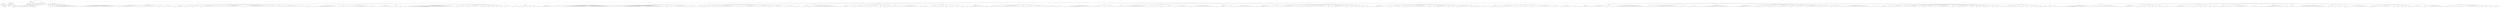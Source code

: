 graph Tree {
	"t0" [label = "TEI"];
	"t1" [label = "teiHeader"];
	"t2" [label = "fileDesc"];
	"t3" [label = "titleStmt"];
	"t4" [label = "title"];
	"t5" [label = "title"];
	"t6" [label = "author"];
	"t7" [label = "idno"];
	"t8" [label = "idno"];
	"t9" [label = "persName"];
	"t10" [label = "forename"];
	"t11" [label = "surname"];
	"t12" [label = "editor"];
	"t13" [label = "publicationStmt"];
	"t14" [label = "publisher"];
	"t15" [label = "idno"];
	"t16" [label = "idno"];
	"t17" [label = "availability"];
	"t18" [label = "licence"];
	"t19" [label = "ab"];
	"t20" [label = "ref"];
	"t21" [label = "sourceDesc"];
	"t22" [label = "bibl"];
	"t23" [label = "name"];
	"t24" [label = "idno"];
	"t25" [label = "idno"];
	"t26" [label = "availability"];
	"t27" [label = "licence"];
	"t28" [label = "ab"];
	"t29" [label = "ref"];
	"t30" [label = "bibl"];
	"t31" [label = "date"];
	"t32" [label = "date"];
	"t33" [label = "idno"];
	"t34" [label = "profileDesc"];
	"t35" [label = "particDesc"];
	"t36" [label = "listPerson"];
	"t37" [label = "person"];
	"t38" [label = "persName"];
	"t39" [label = "person"];
	"t40" [label = "persName"];
	"t41" [label = "person"];
	"t42" [label = "persName"];
	"t43" [label = "person"];
	"t44" [label = "persName"];
	"t45" [label = "person"];
	"t46" [label = "persName"];
	"t47" [label = "person"];
	"t48" [label = "persName"];
	"t49" [label = "person"];
	"t50" [label = "persName"];
	"t51" [label = "person"];
	"t52" [label = "persName"];
	"t53" [label = "textClass"];
	"t54" [label = "keywords"];
	"t55" [label = "term"];
	"t56" [label = "term"];
	"t57" [label = "classCode"];
	"t58" [label = "revisionDesc"];
	"t59" [label = "listChange"];
	"t60" [label = "change"];
	"t61" [label = "text"];
	"t62" [label = "front"];
	"t63" [label = "docTitle"];
	"t64" [label = "titlePart"];
	"t65" [label = "titlePart"];
	"t66" [label = "docDate"];
	"t67" [label = "docAuthor"];
	"t68" [label = "div"];
	"t69" [label = "div"];
	"t70" [label = "head"];
	"t71" [label = "p"];
	"t72" [label = "p"];
	"t73" [label = "div"];
	"t74" [label = "p"];
	"t75" [label = "div"];
	"t76" [label = "p"];
	"t77" [label = "performance"];
	"t78" [label = "ab"];
	"t79" [label = "div"];
	"t80" [label = "head"];
	"t81" [label = "p"];
	"t82" [label = "castList"];
	"t83" [label = "head"];
	"t84" [label = "castItem"];
	"t85" [label = "role"];
	"t86" [label = "castItem"];
	"t87" [label = "role"];
	"t88" [label = "castItem"];
	"t89" [label = "role"];
	"t90" [label = "castItem"];
	"t91" [label = "role"];
	"t92" [label = "castItem"];
	"t93" [label = "role"];
	"t94" [label = "castItem"];
	"t95" [label = "role"];
	"t96" [label = "castItem"];
	"t97" [label = "role"];
	"t98" [label = "castItem"];
	"t99" [label = "role"];
	"t100" [label = "castItem"];
	"t101" [label = "role"];
	"t102" [label = "body"];
	"t103" [label = "div"];
	"t104" [label = "head"];
	"t105" [label = "div"];
	"t106" [label = "head"];
	"t107" [label = "sp"];
	"t108" [label = "speaker"];
	"t109" [label = "l"];
	"t110" [label = "l"];
	"t111" [label = "l"];
	"t112" [label = "l"];
	"t113" [label = "l"];
	"t114" [label = "l"];
	"t115" [label = "l"];
	"t116" [label = "l"];
	"t117" [label = "l"];
	"t118" [label = "l"];
	"t119" [label = "l"];
	"t120" [label = "l"];
	"t121" [label = "l"];
	"t122" [label = "l"];
	"t123" [label = "l"];
	"t124" [label = "l"];
	"t125" [label = "l"];
	"t126" [label = "l"];
	"t127" [label = "l"];
	"t128" [label = "l"];
	"t129" [label = "l"];
	"t130" [label = "l"];
	"t131" [label = "l"];
	"t132" [label = "l"];
	"t133" [label = "sp"];
	"t134" [label = "speaker"];
	"t135" [label = "l"];
	"t136" [label = "l"];
	"t137" [label = "l"];
	"t138" [label = "l"];
	"t139" [label = "l"];
	"t140" [label = "l"];
	"t141" [label = "l"];
	"t142" [label = "l"];
	"t143" [label = "l"];
	"t144" [label = "l"];
	"t145" [label = "l"];
	"t146" [label = "l"];
	"t147" [label = "l"];
	"t148" [label = "l"];
	"t149" [label = "l"];
	"t150" [label = "l"];
	"t151" [label = "l"];
	"t152" [label = "l"];
	"t153" [label = "l"];
	"t154" [label = "l"];
	"t155" [label = "l"];
	"t156" [label = "l"];
	"t157" [label = "l"];
	"t158" [label = "l"];
	"t159" [label = "l"];
	"t160" [label = "l"];
	"t161" [label = "l"];
	"t162" [label = "l"];
	"t163" [label = "l"];
	"t164" [label = "l"];
	"t165" [label = "l"];
	"t166" [label = "l"];
	"t167" [label = "sp"];
	"t168" [label = "speaker"];
	"t169" [label = "l"];
	"t170" [label = "l"];
	"t171" [label = "l"];
	"t172" [label = "l"];
	"t173" [label = "l"];
	"t174" [label = "l"];
	"t175" [label = "l"];
	"t176" [label = "l"];
	"t177" [label = "l"];
	"t178" [label = "l"];
	"t179" [label = "l"];
	"t180" [label = "l"];
	"t181" [label = "l"];
	"t182" [label = "l"];
	"t183" [label = "l"];
	"t184" [label = "l"];
	"t185" [label = "sp"];
	"t186" [label = "speaker"];
	"t187" [label = "l"];
	"t188" [label = "l"];
	"t189" [label = "l"];
	"t190" [label = "l"];
	"t191" [label = "l"];
	"t192" [label = "l"];
	"t193" [label = "l"];
	"t194" [label = "l"];
	"t195" [label = "l"];
	"t196" [label = "l"];
	"t197" [label = "l"];
	"t198" [label = "l"];
	"t199" [label = "l"];
	"t200" [label = "l"];
	"t201" [label = "l"];
	"t202" [label = "sp"];
	"t203" [label = "speaker"];
	"t204" [label = "l"];
	"t205" [label = "l"];
	"t206" [label = "l"];
	"t207" [label = "sp"];
	"t208" [label = "speaker"];
	"t209" [label = "l"];
	"t210" [label = "l"];
	"t211" [label = "l"];
	"t212" [label = "l"];
	"t213" [label = "l"];
	"t214" [label = "l"];
	"t215" [label = "l"];
	"t216" [label = "l"];
	"t217" [label = "div"];
	"t218" [label = "head"];
	"t219" [label = "sp"];
	"t220" [label = "speaker"];
	"t221" [label = "l"];
	"t222" [label = "l"];
	"t223" [label = "l"];
	"t224" [label = "l"];
	"t225" [label = "l"];
	"t226" [label = "l"];
	"t227" [label = "l"];
	"t228" [label = "sp"];
	"t229" [label = "speaker"];
	"t230" [label = "l"];
	"t231" [label = "l"];
	"t232" [label = "l"];
	"t233" [label = "l"];
	"t234" [label = "l"];
	"t235" [label = "sp"];
	"t236" [label = "speaker"];
	"t237" [label = "l"];
	"t238" [label = "l"];
	"t239" [label = "l"];
	"t240" [label = "l"];
	"t241" [label = "l"];
	"t242" [label = "sp"];
	"t243" [label = "speaker"];
	"t244" [label = "l"];
	"t245" [label = "l"];
	"t246" [label = "l"];
	"t247" [label = "l"];
	"t248" [label = "l"];
	"t249" [label = "l"];
	"t250" [label = "l"];
	"t251" [label = "l"];
	"t252" [label = "l"];
	"t253" [label = "l"];
	"t254" [label = "l"];
	"t255" [label = "l"];
	"t256" [label = "l"];
	"t257" [label = "sp"];
	"t258" [label = "speaker"];
	"t259" [label = "l"];
	"t260" [label = "l"];
	"t261" [label = "l"];
	"t262" [label = "l"];
	"t263" [label = "sp"];
	"t264" [label = "speaker"];
	"t265" [label = "l"];
	"t266" [label = "l"];
	"t267" [label = "l"];
	"t268" [label = "l"];
	"t269" [label = "l"];
	"t270" [label = "l"];
	"t271" [label = "l"];
	"t272" [label = "l"];
	"t273" [label = "l"];
	"t274" [label = "l"];
	"t275" [label = "l"];
	"t276" [label = "l"];
	"t277" [label = "l"];
	"t278" [label = "l"];
	"t279" [label = "l"];
	"t280" [label = "l"];
	"t281" [label = "sp"];
	"t282" [label = "speaker"];
	"t283" [label = "l"];
	"t284" [label = "l"];
	"t285" [label = "l"];
	"t286" [label = "l"];
	"t287" [label = "l"];
	"t288" [label = "l"];
	"t289" [label = "l"];
	"t290" [label = "l"];
	"t291" [label = "l"];
	"t292" [label = "l"];
	"t293" [label = "l"];
	"t294" [label = "l"];
	"t295" [label = "l"];
	"t296" [label = "l"];
	"t297" [label = "l"];
	"t298" [label = "l"];
	"t299" [label = "l"];
	"t300" [label = "l"];
	"t301" [label = "l"];
	"t302" [label = "sp"];
	"t303" [label = "speaker"];
	"t304" [label = "l"];
	"t305" [label = "l"];
	"t306" [label = "l"];
	"t307" [label = "l"];
	"t308" [label = "l"];
	"t309" [label = "l"];
	"t310" [label = "sp"];
	"t311" [label = "speaker"];
	"t312" [label = "l"];
	"t313" [label = "l"];
	"t314" [label = "l"];
	"t315" [label = "l"];
	"t316" [label = "sp"];
	"t317" [label = "speaker"];
	"t318" [label = "l"];
	"t319" [label = "l"];
	"t320" [label = "l"];
	"t321" [label = "l"];
	"t322" [label = "l"];
	"t323" [label = "l"];
	"t324" [label = "l"];
	"t325" [label = "l"];
	"t326" [label = "l"];
	"t327" [label = "l"];
	"t328" [label = "l"];
	"t329" [label = "l"];
	"t330" [label = "sp"];
	"t331" [label = "speaker"];
	"t332" [label = "l"];
	"t333" [label = "l"];
	"t334" [label = "l"];
	"t335" [label = "l"];
	"t336" [label = "l"];
	"t337" [label = "sp"];
	"t338" [label = "speaker"];
	"t339" [label = "l"];
	"t340" [label = "l"];
	"t341" [label = "l"];
	"t342" [label = "l"];
	"t343" [label = "div"];
	"t344" [label = "head"];
	"t345" [label = "sp"];
	"t346" [label = "speaker"];
	"t347" [label = "l"];
	"t348" [label = "l"];
	"t349" [label = "l"];
	"t350" [label = "l"];
	"t351" [label = "l"];
	"t352" [label = "l"];
	"t353" [label = "l"];
	"t354" [label = "l"];
	"t355" [label = "l"];
	"t356" [label = "l"];
	"t357" [label = "l"];
	"t358" [label = "l"];
	"t359" [label = "l"];
	"t360" [label = "l"];
	"t361" [label = "l"];
	"t362" [label = "l"];
	"t363" [label = "l"];
	"t364" [label = "l"];
	"t365" [label = "l"];
	"t366" [label = "l"];
	"t367" [label = "sp"];
	"t368" [label = "speaker"];
	"t369" [label = "l"];
	"t370" [label = "l"];
	"t371" [label = "l"];
	"t372" [label = "l"];
	"t373" [label = "l"];
	"t374" [label = "l"];
	"t375" [label = "l"];
	"t376" [label = "sp"];
	"t377" [label = "speaker"];
	"t378" [label = "l"];
	"t379" [label = "l"];
	"t380" [label = "l"];
	"t381" [label = "l"];
	"t382" [label = "l"];
	"t383" [label = "l"];
	"t384" [label = "l"];
	"t385" [label = "l"];
	"t386" [label = "l"];
	"t387" [label = "l"];
	"t388" [label = "l"];
	"t389" [label = "l"];
	"t390" [label = "l"];
	"t391" [label = "l"];
	"t392" [label = "l"];
	"t393" [label = "l"];
	"t394" [label = "l"];
	"t395" [label = "l"];
	"t396" [label = "sp"];
	"t397" [label = "speaker"];
	"t398" [label = "l"];
	"t399" [label = "l"];
	"t400" [label = "l"];
	"t401" [label = "l"];
	"t402" [label = "sp"];
	"t403" [label = "speaker"];
	"t404" [label = "l"];
	"t405" [label = "l"];
	"t406" [label = "l"];
	"t407" [label = "l"];
	"t408" [label = "l"];
	"t409" [label = "l"];
	"t410" [label = "l"];
	"t411" [label = "l"];
	"t412" [label = "l"];
	"t413" [label = "l"];
	"t414" [label = "l"];
	"t415" [label = "l"];
	"t416" [label = "l"];
	"t417" [label = "div"];
	"t418" [label = "head"];
	"t419" [label = "sp"];
	"t420" [label = "speaker"];
	"t421" [label = "l"];
	"t422" [label = "l"];
	"t423" [label = "l"];
	"t424" [label = "sp"];
	"t425" [label = "speaker"];
	"t426" [label = "l"];
	"t427" [label = "l"];
	"t428" [label = "div"];
	"t429" [label = "head"];
	"t430" [label = "sp"];
	"t431" [label = "speaker"];
	"t432" [label = "l"];
	"t433" [label = "l"];
	"t434" [label = "l"];
	"t435" [label = "l"];
	"t436" [label = "l"];
	"t437" [label = "l"];
	"t438" [label = "l"];
	"t439" [label = "l"];
	"t440" [label = "l"];
	"t441" [label = "l"];
	"t442" [label = "l"];
	"t443" [label = "l"];
	"t444" [label = "l"];
	"t445" [label = "l"];
	"t446" [label = "l"];
	"t447" [label = "l"];
	"t448" [label = "l"];
	"t449" [label = "l"];
	"t450" [label = "l"];
	"t451" [label = "l"];
	"t452" [label = "l"];
	"t453" [label = "l"];
	"t454" [label = "l"];
	"t455" [label = "l"];
	"t456" [label = "l"];
	"t457" [label = "l"];
	"t458" [label = "l"];
	"t459" [label = "l"];
	"t460" [label = "l"];
	"t461" [label = "l"];
	"t462" [label = "l"];
	"t463" [label = "l"];
	"t464" [label = "l"];
	"t465" [label = "l"];
	"t466" [label = "l"];
	"t467" [label = "l"];
	"t468" [label = "l"];
	"t469" [label = "l"];
	"t470" [label = "l"];
	"t471" [label = "l"];
	"t472" [label = "l"];
	"t473" [label = "l"];
	"t474" [label = "l"];
	"t475" [label = "sp"];
	"t476" [label = "speaker"];
	"t477" [label = "l"];
	"t478" [label = "sp"];
	"t479" [label = "speaker"];
	"t480" [label = "l"];
	"t481" [label = "l"];
	"t482" [label = "l"];
	"t483" [label = "l"];
	"t484" [label = "l"];
	"t485" [label = "sp"];
	"t486" [label = "speaker"];
	"t487" [label = "l"];
	"t488" [label = "sp"];
	"t489" [label = "speaker"];
	"t490" [label = "l"];
	"t491" [label = "l"];
	"t492" [label = "l"];
	"t493" [label = "l"];
	"t494" [label = "l"];
	"t495" [label = "l"];
	"t496" [label = "l"];
	"t497" [label = "l"];
	"t498" [label = "sp"];
	"t499" [label = "speaker"];
	"t500" [label = "l"];
	"t501" [label = "sp"];
	"t502" [label = "speaker"];
	"t503" [label = "l"];
	"t504" [label = "l"];
	"t505" [label = "sp"];
	"t506" [label = "speaker"];
	"t507" [label = "l"];
	"t508" [label = "l"];
	"t509" [label = "sp"];
	"t510" [label = "speaker"];
	"t511" [label = "l"];
	"t512" [label = "l"];
	"t513" [label = "sp"];
	"t514" [label = "speaker"];
	"t515" [label = "l"];
	"t516" [label = "l"];
	"t517" [label = "sp"];
	"t518" [label = "speaker"];
	"t519" [label = "l"];
	"t520" [label = "l"];
	"t521" [label = "sp"];
	"t522" [label = "speaker"];
	"t523" [label = "l"];
	"t524" [label = "l"];
	"t525" [label = "l"];
	"t526" [label = "l"];
	"t527" [label = "l"];
	"t528" [label = "sp"];
	"t529" [label = "speaker"];
	"t530" [label = "l"];
	"t531" [label = "l"];
	"t532" [label = "l"];
	"t533" [label = "l"];
	"t534" [label = "stage"];
	"t535" [label = "l"];
	"t536" [label = "div"];
	"t537" [label = "head"];
	"t538" [label = "sp"];
	"t539" [label = "speaker"];
	"t540" [label = "l"];
	"t541" [label = "l"];
	"t542" [label = "l"];
	"t543" [label = "l"];
	"t544" [label = "l"];
	"t545" [label = "l"];
	"t546" [label = "sp"];
	"t547" [label = "speaker"];
	"t548" [label = "l"];
	"t549" [label = "sp"];
	"t550" [label = "speaker"];
	"t551" [label = "l"];
	"t552" [label = "l"];
	"t553" [label = "l"];
	"t554" [label = "div"];
	"t555" [label = "head"];
	"t556" [label = "div"];
	"t557" [label = "head"];
	"t558" [label = "sp"];
	"t559" [label = "speaker"];
	"t560" [label = "l"];
	"t561" [label = "l"];
	"t562" [label = "l"];
	"t563" [label = "l"];
	"t564" [label = "l"];
	"t565" [label = "l"];
	"t566" [label = "l"];
	"t567" [label = "l"];
	"t568" [label = "l"];
	"t569" [label = "l"];
	"t570" [label = "l"];
	"t571" [label = "l"];
	"t572" [label = "sp"];
	"t573" [label = "speaker"];
	"t574" [label = "l"];
	"t575" [label = "l"];
	"t576" [label = "l"];
	"t577" [label = "l"];
	"t578" [label = "l"];
	"t579" [label = "sp"];
	"t580" [label = "speaker"];
	"t581" [label = "l"];
	"t582" [label = "l"];
	"t583" [label = "l"];
	"t584" [label = "l"];
	"t585" [label = "l"];
	"t586" [label = "l"];
	"t587" [label = "l"];
	"t588" [label = "l"];
	"t589" [label = "l"];
	"t590" [label = "l"];
	"t591" [label = "l"];
	"t592" [label = "l"];
	"t593" [label = "l"];
	"t594" [label = "l"];
	"t595" [label = "l"];
	"t596" [label = "l"];
	"t597" [label = "l"];
	"t598" [label = "l"];
	"t599" [label = "l"];
	"t600" [label = "l"];
	"t601" [label = "l"];
	"t602" [label = "l"];
	"t603" [label = "l"];
	"t604" [label = "l"];
	"t605" [label = "l"];
	"t606" [label = "l"];
	"t607" [label = "l"];
	"t608" [label = "l"];
	"t609" [label = "l"];
	"t610" [label = "l"];
	"t611" [label = "l"];
	"t612" [label = "l"];
	"t613" [label = "l"];
	"t614" [label = "l"];
	"t615" [label = "l"];
	"t616" [label = "l"];
	"t617" [label = "l"];
	"t618" [label = "l"];
	"t619" [label = "l"];
	"t620" [label = "l"];
	"t621" [label = "l"];
	"t622" [label = "l"];
	"t623" [label = "l"];
	"t624" [label = "sp"];
	"t625" [label = "speaker"];
	"t626" [label = "l"];
	"t627" [label = "l"];
	"t628" [label = "l"];
	"t629" [label = "sp"];
	"t630" [label = "speaker"];
	"t631" [label = "l"];
	"t632" [label = "l"];
	"t633" [label = "l"];
	"t634" [label = "l"];
	"t635" [label = "l"];
	"t636" [label = "l"];
	"t637" [label = "l"];
	"t638" [label = "l"];
	"t639" [label = "l"];
	"t640" [label = "l"];
	"t641" [label = "l"];
	"t642" [label = "l"];
	"t643" [label = "l"];
	"t644" [label = "l"];
	"t645" [label = "l"];
	"t646" [label = "l"];
	"t647" [label = "l"];
	"t648" [label = "l"];
	"t649" [label = "l"];
	"t650" [label = "l"];
	"t651" [label = "l"];
	"t652" [label = "l"];
	"t653" [label = "l"];
	"t654" [label = "l"];
	"t655" [label = "l"];
	"t656" [label = "l"];
	"t657" [label = "l"];
	"t658" [label = "l"];
	"t659" [label = "l"];
	"t660" [label = "l"];
	"t661" [label = "l"];
	"t662" [label = "l"];
	"t663" [label = "l"];
	"t664" [label = "l"];
	"t665" [label = "l"];
	"t666" [label = "l"];
	"t667" [label = "l"];
	"t668" [label = "l"];
	"t669" [label = "l"];
	"t670" [label = "sp"];
	"t671" [label = "speaker"];
	"t672" [label = "l"];
	"t673" [label = "l"];
	"t674" [label = "l"];
	"t675" [label = "sp"];
	"t676" [label = "speaker"];
	"t677" [label = "l"];
	"t678" [label = "l"];
	"t679" [label = "l"];
	"t680" [label = "l"];
	"t681" [label = "l"];
	"t682" [label = "l"];
	"t683" [label = "l"];
	"t684" [label = "l"];
	"t685" [label = "l"];
	"t686" [label = "l"];
	"t687" [label = "l"];
	"t688" [label = "l"];
	"t689" [label = "l"];
	"t690" [label = "l"];
	"t691" [label = "l"];
	"t692" [label = "sp"];
	"t693" [label = "speaker"];
	"t694" [label = "l"];
	"t695" [label = "sp"];
	"t696" [label = "speaker"];
	"t697" [label = "l"];
	"t698" [label = "l"];
	"t699" [label = "div"];
	"t700" [label = "head"];
	"t701" [label = "sp"];
	"t702" [label = "speaker"];
	"t703" [label = "l"];
	"t704" [label = "l"];
	"t705" [label = "sp"];
	"t706" [label = "speaker"];
	"t707" [label = "l"];
	"t708" [label = "sp"];
	"t709" [label = "speaker"];
	"t710" [label = "l"];
	"t711" [label = "l"];
	"t712" [label = "l"];
	"t713" [label = "l"];
	"t714" [label = "l"];
	"t715" [label = "sp"];
	"t716" [label = "speaker"];
	"t717" [label = "l"];
	"t718" [label = "l"];
	"t719" [label = "sp"];
	"t720" [label = "speaker"];
	"t721" [label = "l"];
	"t722" [label = "l"];
	"t723" [label = "l"];
	"t724" [label = "l"];
	"t725" [label = "l"];
	"t726" [label = "l"];
	"t727" [label = "l"];
	"t728" [label = "l"];
	"t729" [label = "l"];
	"t730" [label = "l"];
	"t731" [label = "l"];
	"t732" [label = "l"];
	"t733" [label = "l"];
	"t734" [label = "l"];
	"t735" [label = "l"];
	"t736" [label = "sp"];
	"t737" [label = "speaker"];
	"t738" [label = "l"];
	"t739" [label = "l"];
	"t740" [label = "l"];
	"t741" [label = "sp"];
	"t742" [label = "speaker"];
	"t743" [label = "l"];
	"t744" [label = "l"];
	"t745" [label = "l"];
	"t746" [label = "l"];
	"t747" [label = "l"];
	"t748" [label = "l"];
	"t749" [label = "l"];
	"t750" [label = "l"];
	"t751" [label = "l"];
	"t752" [label = "l"];
	"t753" [label = "l"];
	"t754" [label = "l"];
	"t755" [label = "l"];
	"t756" [label = "l"];
	"t757" [label = "sp"];
	"t758" [label = "speaker"];
	"t759" [label = "l"];
	"t760" [label = "l"];
	"t761" [label = "l"];
	"t762" [label = "l"];
	"t763" [label = "l"];
	"t764" [label = "l"];
	"t765" [label = "l"];
	"t766" [label = "sp"];
	"t767" [label = "speaker"];
	"t768" [label = "l"];
	"t769" [label = "sp"];
	"t770" [label = "speaker"];
	"t771" [label = "l"];
	"t772" [label = "l"];
	"t773" [label = "l"];
	"t774" [label = "l"];
	"t775" [label = "l"];
	"t776" [label = "l"];
	"t777" [label = "l"];
	"t778" [label = "l"];
	"t779" [label = "l"];
	"t780" [label = "l"];
	"t781" [label = "sp"];
	"t782" [label = "speaker"];
	"t783" [label = "l"];
	"t784" [label = "l"];
	"t785" [label = "l"];
	"t786" [label = "l"];
	"t787" [label = "l"];
	"t788" [label = "l"];
	"t789" [label = "l"];
	"t790" [label = "l"];
	"t791" [label = "sp"];
	"t792" [label = "speaker"];
	"t793" [label = "l"];
	"t794" [label = "l"];
	"t795" [label = "l"];
	"t796" [label = "l"];
	"t797" [label = "div"];
	"t798" [label = "head"];
	"t799" [label = "sp"];
	"t800" [label = "speaker"];
	"t801" [label = "l"];
	"t802" [label = "l"];
	"t803" [label = "l"];
	"t804" [label = "sp"];
	"t805" [label = "speaker"];
	"t806" [label = "l"];
	"t807" [label = "l"];
	"t808" [label = "l"];
	"t809" [label = "l"];
	"t810" [label = "l"];
	"t811" [label = "l"];
	"t812" [label = "l"];
	"t813" [label = "l"];
	"t814" [label = "l"];
	"t815" [label = "l"];
	"t816" [label = "l"];
	"t817" [label = "l"];
	"t818" [label = "l"];
	"t819" [label = "l"];
	"t820" [label = "l"];
	"t821" [label = "l"];
	"t822" [label = "l"];
	"t823" [label = "l"];
	"t824" [label = "l"];
	"t825" [label = "l"];
	"t826" [label = "l"];
	"t827" [label = "l"];
	"t828" [label = "l"];
	"t829" [label = "l"];
	"t830" [label = "l"];
	"t831" [label = "div"];
	"t832" [label = "head"];
	"t833" [label = "sp"];
	"t834" [label = "speaker"];
	"t835" [label = "l"];
	"t836" [label = "l"];
	"t837" [label = "l"];
	"t838" [label = "l"];
	"t839" [label = "l"];
	"t840" [label = "l"];
	"t841" [label = "l"];
	"t842" [label = "l"];
	"t843" [label = "sp"];
	"t844" [label = "speaker"];
	"t845" [label = "l"];
	"t846" [label = "l"];
	"t847" [label = "sp"];
	"t848" [label = "speaker"];
	"t849" [label = "l"];
	"t850" [label = "l"];
	"t851" [label = "l"];
	"t852" [label = "l"];
	"t853" [label = "l"];
	"t854" [label = "l"];
	"t855" [label = "l"];
	"t856" [label = "l"];
	"t857" [label = "sp"];
	"t858" [label = "speaker"];
	"t859" [label = "l"];
	"t860" [label = "l"];
	"t861" [label = "sp"];
	"t862" [label = "speaker"];
	"t863" [label = "l"];
	"t864" [label = "l"];
	"t865" [label = "l"];
	"t866" [label = "l"];
	"t867" [label = "l"];
	"t868" [label = "l"];
	"t869" [label = "l"];
	"t870" [label = "sp"];
	"t871" [label = "speaker"];
	"t872" [label = "l"];
	"t873" [label = "l"];
	"t874" [label = "sp"];
	"t875" [label = "speaker"];
	"t876" [label = "l"];
	"t877" [label = "sp"];
	"t878" [label = "speaker"];
	"t879" [label = "l"];
	"t880" [label = "l"];
	"t881" [label = "sp"];
	"t882" [label = "speaker"];
	"t883" [label = "l"];
	"t884" [label = "l"];
	"t885" [label = "l"];
	"t886" [label = "l"];
	"t887" [label = "l"];
	"t888" [label = "l"];
	"t889" [label = "sp"];
	"t890" [label = "speaker"];
	"t891" [label = "l"];
	"t892" [label = "l"];
	"t893" [label = "l"];
	"t894" [label = "l"];
	"t895" [label = "l"];
	"t896" [label = "l"];
	"t897" [label = "l"];
	"t898" [label = "l"];
	"t899" [label = "l"];
	"t900" [label = "l"];
	"t901" [label = "l"];
	"t902" [label = "l"];
	"t903" [label = "l"];
	"t904" [label = "l"];
	"t905" [label = "l"];
	"t906" [label = "l"];
	"t907" [label = "sp"];
	"t908" [label = "speaker"];
	"t909" [label = "l"];
	"t910" [label = "l"];
	"t911" [label = "l"];
	"t912" [label = "stage"];
	"t913" [label = "l"];
	"t914" [label = "l"];
	"t915" [label = "l"];
	"t916" [label = "div"];
	"t917" [label = "head"];
	"t918" [label = "sp"];
	"t919" [label = "speaker"];
	"t920" [label = "l"];
	"t921" [label = "l"];
	"t922" [label = "l"];
	"t923" [label = "l"];
	"t924" [label = "sp"];
	"t925" [label = "speaker"];
	"t926" [label = "l"];
	"t927" [label = "l"];
	"t928" [label = "sp"];
	"t929" [label = "speaker"];
	"t930" [label = "l"];
	"t931" [label = "l"];
	"t932" [label = "sp"];
	"t933" [label = "speaker"];
	"t934" [label = "l"];
	"t935" [label = "l"];
	"t936" [label = "sp"];
	"t937" [label = "speaker"];
	"t938" [label = "l"];
	"t939" [label = "l"];
	"t940" [label = "l"];
	"t941" [label = "l"];
	"t942" [label = "sp"];
	"t943" [label = "speaker"];
	"t944" [label = "l"];
	"t945" [label = "l"];
	"t946" [label = "l"];
	"t947" [label = "sp"];
	"t948" [label = "speaker"];
	"t949" [label = "l"];
	"t950" [label = "l"];
	"t951" [label = "l"];
	"t952" [label = "div"];
	"t953" [label = "head"];
	"t954" [label = "sp"];
	"t955" [label = "speaker"];
	"t956" [label = "l"];
	"t957" [label = "l"];
	"t958" [label = "l"];
	"t959" [label = "l"];
	"t960" [label = "l"];
	"t961" [label = "l"];
	"t962" [label = "l"];
	"t963" [label = "l"];
	"t964" [label = "l"];
	"t965" [label = "l"];
	"t966" [label = "l"];
	"t967" [label = "l"];
	"t968" [label = "l"];
	"t969" [label = "l"];
	"t970" [label = "l"];
	"t971" [label = "sp"];
	"t972" [label = "speaker"];
	"t973" [label = "l"];
	"t974" [label = "l"];
	"t975" [label = "div"];
	"t976" [label = "head"];
	"t977" [label = "sp"];
	"t978" [label = "speaker"];
	"t979" [label = "l"];
	"t980" [label = "l"];
	"t981" [label = "l"];
	"t982" [label = "sp"];
	"t983" [label = "speaker"];
	"t984" [label = "l"];
	"t985" [label = "l"];
	"t986" [label = "sp"];
	"t987" [label = "speaker"];
	"t988" [label = "l"];
	"t989" [label = "l"];
	"t990" [label = "l"];
	"t991" [label = "l"];
	"t992" [label = "l"];
	"t993" [label = "l"];
	"t994" [label = "l"];
	"t995" [label = "l"];
	"t996" [label = "l"];
	"t997" [label = "l"];
	"t998" [label = "l"];
	"t999" [label = "l"];
	"t1000" [label = "l"];
	"t1001" [label = "l"];
	"t1002" [label = "l"];
	"t1003" [label = "l"];
	"t1004" [label = "l"];
	"t1005" [label = "l"];
	"t1006" [label = "sp"];
	"t1007" [label = "speaker"];
	"t1008" [label = "l"];
	"t1009" [label = "sp"];
	"t1010" [label = "speaker"];
	"t1011" [label = "l"];
	"t1012" [label = "l"];
	"t1013" [label = "l"];
	"t1014" [label = "l"];
	"t1015" [label = "l"];
	"t1016" [label = "l"];
	"t1017" [label = "l"];
	"t1018" [label = "sp"];
	"t1019" [label = "speaker"];
	"t1020" [label = "l"];
	"t1021" [label = "l"];
	"t1022" [label = "l"];
	"t1023" [label = "l"];
	"t1024" [label = "l"];
	"t1025" [label = "l"];
	"t1026" [label = "sp"];
	"t1027" [label = "speaker"];
	"t1028" [label = "l"];
	"t1029" [label = "sp"];
	"t1030" [label = "speaker"];
	"t1031" [label = "l"];
	"t1032" [label = "l"];
	"t1033" [label = "l"];
	"t1034" [label = "l"];
	"t1035" [label = "l"];
	"t1036" [label = "l"];
	"t1037" [label = "stage"];
	"t1038" [label = "sp"];
	"t1039" [label = "speaker"];
	"t1040" [label = "l"];
	"t1041" [label = "l"];
	"t1042" [label = "l"];
	"t1043" [label = "l"];
	"t1044" [label = "div"];
	"t1045" [label = "head"];
	"t1046" [label = "div"];
	"t1047" [label = "head"];
	"t1048" [label = "sp"];
	"t1049" [label = "speaker"];
	"t1050" [label = "l"];
	"t1051" [label = "l"];
	"t1052" [label = "l"];
	"t1053" [label = "l"];
	"t1054" [label = "l"];
	"t1055" [label = "l"];
	"t1056" [label = "l"];
	"t1057" [label = "l"];
	"t1058" [label = "l"];
	"t1059" [label = "l"];
	"t1060" [label = "l"];
	"t1061" [label = "l"];
	"t1062" [label = "l"];
	"t1063" [label = "l"];
	"t1064" [label = "l"];
	"t1065" [label = "l"];
	"t1066" [label = "l"];
	"t1067" [label = "l"];
	"t1068" [label = "l"];
	"t1069" [label = "l"];
	"t1070" [label = "l"];
	"t1071" [label = "l"];
	"t1072" [label = "l"];
	"t1073" [label = "l"];
	"t1074" [label = "sp"];
	"t1075" [label = "speaker"];
	"t1076" [label = "l"];
	"t1077" [label = "l"];
	"t1078" [label = "l"];
	"t1079" [label = "l"];
	"t1080" [label = "l"];
	"t1081" [label = "l"];
	"t1082" [label = "l"];
	"t1083" [label = "sp"];
	"t1084" [label = "speaker"];
	"t1085" [label = "l"];
	"t1086" [label = "l"];
	"t1087" [label = "l"];
	"t1088" [label = "l"];
	"t1089" [label = "l"];
	"t1090" [label = "l"];
	"t1091" [label = "l"];
	"t1092" [label = "l"];
	"t1093" [label = "l"];
	"t1094" [label = "l"];
	"t1095" [label = "div"];
	"t1096" [label = "head"];
	"t1097" [label = "sp"];
	"t1098" [label = "speaker"];
	"t1099" [label = "l"];
	"t1100" [label = "l"];
	"t1101" [label = "l"];
	"t1102" [label = "l"];
	"t1103" [label = "sp"];
	"t1104" [label = "speaker"];
	"t1105" [label = "l"];
	"t1106" [label = "l"];
	"t1107" [label = "l"];
	"t1108" [label = "l"];
	"t1109" [label = "l"];
	"t1110" [label = "l"];
	"t1111" [label = "l"];
	"t1112" [label = "l"];
	"t1113" [label = "l"];
	"t1114" [label = "l"];
	"t1115" [label = "l"];
	"t1116" [label = "l"];
	"t1117" [label = "l"];
	"t1118" [label = "l"];
	"t1119" [label = "l"];
	"t1120" [label = "l"];
	"t1121" [label = "l"];
	"t1122" [label = "l"];
	"t1123" [label = "l"];
	"t1124" [label = "l"];
	"t1125" [label = "sp"];
	"t1126" [label = "speaker"];
	"t1127" [label = "l"];
	"t1128" [label = "l"];
	"t1129" [label = "l"];
	"t1130" [label = "sp"];
	"t1131" [label = "speaker"];
	"t1132" [label = "l"];
	"t1133" [label = "l"];
	"t1134" [label = "l"];
	"t1135" [label = "l"];
	"t1136" [label = "sp"];
	"t1137" [label = "speaker"];
	"t1138" [label = "l"];
	"t1139" [label = "l"];
	"t1140" [label = "sp"];
	"t1141" [label = "speaker"];
	"t1142" [label = "l"];
	"t1143" [label = "l"];
	"t1144" [label = "l"];
	"t1145" [label = "l"];
	"t1146" [label = "l"];
	"t1147" [label = "l"];
	"t1148" [label = "l"];
	"t1149" [label = "sp"];
	"t1150" [label = "speaker"];
	"t1151" [label = "l"];
	"t1152" [label = "l"];
	"t1153" [label = "l"];
	"t1154" [label = "l"];
	"t1155" [label = "l"];
	"t1156" [label = "l"];
	"t1157" [label = "l"];
	"t1158" [label = "l"];
	"t1159" [label = "l"];
	"t1160" [label = "l"];
	"t1161" [label = "l"];
	"t1162" [label = "l"];
	"t1163" [label = "sp"];
	"t1164" [label = "speaker"];
	"t1165" [label = "l"];
	"t1166" [label = "l"];
	"t1167" [label = "l"];
	"t1168" [label = "l"];
	"t1169" [label = "l"];
	"t1170" [label = "l"];
	"t1171" [label = "l"];
	"t1172" [label = "l"];
	"t1173" [label = "l"];
	"t1174" [label = "l"];
	"t1175" [label = "l"];
	"t1176" [label = "l"];
	"t1177" [label = "l"];
	"t1178" [label = "l"];
	"t1179" [label = "l"];
	"t1180" [label = "l"];
	"t1181" [label = "l"];
	"t1182" [label = "l"];
	"t1183" [label = "l"];
	"t1184" [label = "l"];
	"t1185" [label = "l"];
	"t1186" [label = "div"];
	"t1187" [label = "head"];
	"t1188" [label = "sp"];
	"t1189" [label = "speaker"];
	"t1190" [label = "l"];
	"t1191" [label = "l"];
	"t1192" [label = "l"];
	"t1193" [label = "l"];
	"t1194" [label = "l"];
	"t1195" [label = "l"];
	"t1196" [label = "l"];
	"t1197" [label = "l"];
	"t1198" [label = "l"];
	"t1199" [label = "l"];
	"t1200" [label = "sp"];
	"t1201" [label = "speaker"];
	"t1202" [label = "l"];
	"t1203" [label = "l"];
	"t1204" [label = "sp"];
	"t1205" [label = "speaker"];
	"t1206" [label = "l"];
	"t1207" [label = "l"];
	"t1208" [label = "l"];
	"t1209" [label = "l"];
	"t1210" [label = "l"];
	"t1211" [label = "l"];
	"t1212" [label = "l"];
	"t1213" [label = "l"];
	"t1214" [label = "l"];
	"t1215" [label = "l"];
	"t1216" [label = "l"];
	"t1217" [label = "l"];
	"t1218" [label = "l"];
	"t1219" [label = "l"];
	"t1220" [label = "l"];
	"t1221" [label = "l"];
	"t1222" [label = "l"];
	"t1223" [label = "div"];
	"t1224" [label = "head"];
	"t1225" [label = "sp"];
	"t1226" [label = "speaker"];
	"t1227" [label = "l"];
	"t1228" [label = "l"];
	"t1229" [label = "l"];
	"t1230" [label = "l"];
	"t1231" [label = "l"];
	"t1232" [label = "l"];
	"t1233" [label = "l"];
	"t1234" [label = "l"];
	"t1235" [label = "l"];
	"t1236" [label = "l"];
	"t1237" [label = "l"];
	"t1238" [label = "l"];
	"t1239" [label = "sp"];
	"t1240" [label = "speaker"];
	"t1241" [label = "l"];
	"t1242" [label = "l"];
	"t1243" [label = "l"];
	"t1244" [label = "l"];
	"t1245" [label = "l"];
	"t1246" [label = "l"];
	"t1247" [label = "sp"];
	"t1248" [label = "speaker"];
	"t1249" [label = "l"];
	"t1250" [label = "l"];
	"t1251" [label = "l"];
	"t1252" [label = "l"];
	"t1253" [label = "l"];
	"t1254" [label = "l"];
	"t1255" [label = "l"];
	"t1256" [label = "l"];
	"t1257" [label = "l"];
	"t1258" [label = "l"];
	"t1259" [label = "l"];
	"t1260" [label = "l"];
	"t1261" [label = "l"];
	"t1262" [label = "sp"];
	"t1263" [label = "speaker"];
	"t1264" [label = "l"];
	"t1265" [label = "l"];
	"t1266" [label = "l"];
	"t1267" [label = "sp"];
	"t1268" [label = "speaker"];
	"t1269" [label = "l"];
	"t1270" [label = "l"];
	"t1271" [label = "sp"];
	"t1272" [label = "speaker"];
	"t1273" [label = "l"];
	"t1274" [label = "sp"];
	"t1275" [label = "speaker"];
	"t1276" [label = "l"];
	"t1277" [label = "l"];
	"t1278" [label = "l"];
	"t1279" [label = "l"];
	"t1280" [label = "l"];
	"t1281" [label = "l"];
	"t1282" [label = "l"];
	"t1283" [label = "l"];
	"t1284" [label = "l"];
	"t1285" [label = "l"];
	"t1286" [label = "l"];
	"t1287" [label = "l"];
	"t1288" [label = "l"];
	"t1289" [label = "l"];
	"t1290" [label = "sp"];
	"t1291" [label = "speaker"];
	"t1292" [label = "l"];
	"t1293" [label = "sp"];
	"t1294" [label = "speaker"];
	"t1295" [label = "l"];
	"t1296" [label = "l"];
	"t1297" [label = "l"];
	"t1298" [label = "l"];
	"t1299" [label = "l"];
	"t1300" [label = "l"];
	"t1301" [label = "l"];
	"t1302" [label = "l"];
	"t1303" [label = "l"];
	"t1304" [label = "l"];
	"t1305" [label = "l"];
	"t1306" [label = "sp"];
	"t1307" [label = "speaker"];
	"t1308" [label = "l"];
	"t1309" [label = "l"];
	"t1310" [label = "l"];
	"t1311" [label = "sp"];
	"t1312" [label = "speaker"];
	"t1313" [label = "l"];
	"t1314" [label = "l"];
	"t1315" [label = "sp"];
	"t1316" [label = "speaker"];
	"t1317" [label = "l"];
	"t1318" [label = "sp"];
	"t1319" [label = "speaker"];
	"t1320" [label = "l"];
	"t1321" [label = "l"];
	"t1322" [label = "sp"];
	"t1323" [label = "speaker"];
	"t1324" [label = "l"];
	"t1325" [label = "l"];
	"t1326" [label = "sp"];
	"t1327" [label = "speaker"];
	"t1328" [label = "l"];
	"t1329" [label = "l"];
	"t1330" [label = "div"];
	"t1331" [label = "head"];
	"t1332" [label = "sp"];
	"t1333" [label = "speaker"];
	"t1334" [label = "l"];
	"t1335" [label = "l"];
	"t1336" [label = "l"];
	"t1337" [label = "l"];
	"t1338" [label = "l"];
	"t1339" [label = "l"];
	"t1340" [label = "l"];
	"t1341" [label = "l"];
	"t1342" [label = "l"];
	"t1343" [label = "l"];
	"t1344" [label = "l"];
	"t1345" [label = "l"];
	"t1346" [label = "sp"];
	"t1347" [label = "speaker"];
	"t1348" [label = "l"];
	"t1349" [label = "l"];
	"t1350" [label = "sp"];
	"t1351" [label = "speaker"];
	"t1352" [label = "l"];
	"t1353" [label = "l"];
	"t1354" [label = "l"];
	"t1355" [label = "l"];
	"t1356" [label = "l"];
	"t1357" [label = "l"];
	"t1358" [label = "l"];
	"t1359" [label = "l"];
	"t1360" [label = "l"];
	"t1361" [label = "sp"];
	"t1362" [label = "speaker"];
	"t1363" [label = "l"];
	"t1364" [label = "sp"];
	"t1365" [label = "speaker"];
	"t1366" [label = "l"];
	"t1367" [label = "l"];
	"t1368" [label = "sp"];
	"t1369" [label = "speaker"];
	"t1370" [label = "l"];
	"t1371" [label = "l"];
	"t1372" [label = "l"];
	"t1373" [label = "l"];
	"t1374" [label = "l"];
	"t1375" [label = "l"];
	"t1376" [label = "l"];
	"t1377" [label = "l"];
	"t1378" [label = "l"];
	"t1379" [label = "l"];
	"t1380" [label = "l"];
	"t1381" [label = "l"];
	"t1382" [label = "l"];
	"t1383" [label = "l"];
	"t1384" [label = "l"];
	"t1385" [label = "sp"];
	"t1386" [label = "speaker"];
	"t1387" [label = "l"];
	"t1388" [label = "l"];
	"t1389" [label = "sp"];
	"t1390" [label = "speaker"];
	"t1391" [label = "l"];
	"t1392" [label = "l"];
	"t1393" [label = "stage"];
	"t1394" [label = "l"];
	"t1395" [label = "l"];
	"t1396" [label = "l"];
	"t1397" [label = "l"];
	"t1398" [label = "l"];
	"t1399" [label = "l"];
	"t1400" [label = "l"];
	"t1401" [label = "l"];
	"t1402" [label = "sp"];
	"t1403" [label = "speaker"];
	"t1404" [label = "l"];
	"t1405" [label = "l"];
	"t1406" [label = "sp"];
	"t1407" [label = "speaker"];
	"t1408" [label = "l"];
	"t1409" [label = "l"];
	"t1410" [label = "sp"];
	"t1411" [label = "speaker"];
	"t1412" [label = "l"];
	"t1413" [label = "l"];
	"t1414" [label = "l"];
	"t1415" [label = "l"];
	"t1416" [label = "l"];
	"t1417" [label = "l"];
	"t1418" [label = "l"];
	"t1419" [label = "l"];
	"t1420" [label = "l"];
	"t1421" [label = "l"];
	"t1422" [label = "l"];
	"t1423" [label = "sp"];
	"t1424" [label = "speaker"];
	"t1425" [label = "l"];
	"t1426" [label = "sp"];
	"t1427" [label = "speaker"];
	"t1428" [label = "l"];
	"t1429" [label = "l"];
	"t1430" [label = "l"];
	"t1431" [label = "l"];
	"t1432" [label = "l"];
	"t1433" [label = "sp"];
	"t1434" [label = "speaker"];
	"t1435" [label = "l"];
	"t1436" [label = "l"];
	"t1437" [label = "l"];
	"t1438" [label = "l"];
	"t1439" [label = "l"];
	"t1440" [label = "stage"];
	"t1441" [label = "div"];
	"t1442" [label = "head"];
	"t1443" [label = "sp"];
	"t1444" [label = "speaker"];
	"t1445" [label = "l"];
	"t1446" [label = "l"];
	"t1447" [label = "l"];
	"t1448" [label = "l"];
	"t1449" [label = "l"];
	"t1450" [label = "sp"];
	"t1451" [label = "speaker"];
	"t1452" [label = "l"];
	"t1453" [label = "l"];
	"t1454" [label = "l"];
	"t1455" [label = "l"];
	"t1456" [label = "l"];
	"t1457" [label = "l"];
	"t1458" [label = "l"];
	"t1459" [label = "l"];
	"t1460" [label = "l"];
	"t1461" [label = "l"];
	"t1462" [label = "l"];
	"t1463" [label = "l"];
	"t1464" [label = "sp"];
	"t1465" [label = "speaker"];
	"t1466" [label = "l"];
	"t1467" [label = "l"];
	"t1468" [label = "l"];
	"t1469" [label = "sp"];
	"t1470" [label = "speaker"];
	"t1471" [label = "l"];
	"t1472" [label = "l"];
	"t1473" [label = "l"];
	"t1474" [label = "l"];
	"t1475" [label = "l"];
	"t1476" [label = "l"];
	"t1477" [label = "l"];
	"t1478" [label = "l"];
	"t1479" [label = "sp"];
	"t1480" [label = "speaker"];
	"t1481" [label = "l"];
	"t1482" [label = "l"];
	"t1483" [label = "l"];
	"t1484" [label = "l"];
	"t1485" [label = "sp"];
	"t1486" [label = "speaker"];
	"t1487" [label = "l"];
	"t1488" [label = "l"];
	"t1489" [label = "l"];
	"t1490" [label = "l"];
	"t1491" [label = "l"];
	"t1492" [label = "l"];
	"t1493" [label = "l"];
	"t1494" [label = "l"];
	"t1495" [label = "l"];
	"t1496" [label = "l"];
	"t1497" [label = "l"];
	"t1498" [label = "l"];
	"t1499" [label = "sp"];
	"t1500" [label = "speaker"];
	"t1501" [label = "l"];
	"t1502" [label = "l"];
	"t1503" [label = "l"];
	"t1504" [label = "l"];
	"t1505" [label = "l"];
	"t1506" [label = "sp"];
	"t1507" [label = "speaker"];
	"t1508" [label = "l"];
	"t1509" [label = "l"];
	"t1510" [label = "l"];
	"t1511" [label = "l"];
	"t1512" [label = "l"];
	"t1513" [label = "l"];
	"t1514" [label = "l"];
	"t1515" [label = "l"];
	"t1516" [label = "l"];
	"t1517" [label = "l"];
	"t1518" [label = "sp"];
	"t1519" [label = "speaker"];
	"t1520" [label = "l"];
	"t1521" [label = "l"];
	"t1522" [label = "l"];
	"t1523" [label = "div"];
	"t1524" [label = "head"];
	"t1525" [label = "div"];
	"t1526" [label = "head"];
	"t1527" [label = "sp"];
	"t1528" [label = "speaker"];
	"t1529" [label = "l"];
	"t1530" [label = "l"];
	"t1531" [label = "l"];
	"t1532" [label = "l"];
	"t1533" [label = "l"];
	"t1534" [label = "l"];
	"t1535" [label = "l"];
	"t1536" [label = "l"];
	"t1537" [label = "sp"];
	"t1538" [label = "speaker"];
	"t1539" [label = "l"];
	"t1540" [label = "l"];
	"t1541" [label = "l"];
	"t1542" [label = "l"];
	"t1543" [label = "l"];
	"t1544" [label = "l"];
	"t1545" [label = "l"];
	"t1546" [label = "l"];
	"t1547" [label = "l"];
	"t1548" [label = "l"];
	"t1549" [label = "l"];
	"t1550" [label = "l"];
	"t1551" [label = "sp"];
	"t1552" [label = "speaker"];
	"t1553" [label = "l"];
	"t1554" [label = "l"];
	"t1555" [label = "l"];
	"t1556" [label = "l"];
	"t1557" [label = "sp"];
	"t1558" [label = "speaker"];
	"t1559" [label = "l"];
	"t1560" [label = "l"];
	"t1561" [label = "l"];
	"t1562" [label = "l"];
	"t1563" [label = "l"];
	"t1564" [label = "l"];
	"t1565" [label = "l"];
	"t1566" [label = "l"];
	"t1567" [label = "l"];
	"t1568" [label = "l"];
	"t1569" [label = "l"];
	"t1570" [label = "l"];
	"t1571" [label = "l"];
	"t1572" [label = "l"];
	"t1573" [label = "l"];
	"t1574" [label = "l"];
	"t1575" [label = "l"];
	"t1576" [label = "l"];
	"t1577" [label = "l"];
	"t1578" [label = "l"];
	"t1579" [label = "l"];
	"t1580" [label = "l"];
	"t1581" [label = "l"];
	"t1582" [label = "l"];
	"t1583" [label = "l"];
	"t1584" [label = "l"];
	"t1585" [label = "l"];
	"t1586" [label = "l"];
	"t1587" [label = "div"];
	"t1588" [label = "head"];
	"t1589" [label = "sp"];
	"t1590" [label = "speaker"];
	"t1591" [label = "l"];
	"t1592" [label = "l"];
	"t1593" [label = "sp"];
	"t1594" [label = "speaker"];
	"t1595" [label = "l"];
	"t1596" [label = "l"];
	"t1597" [label = "l"];
	"t1598" [label = "l"];
	"t1599" [label = "l"];
	"t1600" [label = "l"];
	"t1601" [label = "l"];
	"t1602" [label = "l"];
	"t1603" [label = "l"];
	"t1604" [label = "l"];
	"t1605" [label = "l"];
	"t1606" [label = "l"];
	"t1607" [label = "l"];
	"t1608" [label = "l"];
	"t1609" [label = "l"];
	"t1610" [label = "l"];
	"t1611" [label = "l"];
	"t1612" [label = "l"];
	"t1613" [label = "l"];
	"t1614" [label = "l"];
	"t1615" [label = "l"];
	"t1616" [label = "l"];
	"t1617" [label = "l"];
	"t1618" [label = "sp"];
	"t1619" [label = "speaker"];
	"t1620" [label = "l"];
	"t1621" [label = "l"];
	"t1622" [label = "l"];
	"t1623" [label = "l"];
	"t1624" [label = "l"];
	"t1625" [label = "l"];
	"t1626" [label = "sp"];
	"t1627" [label = "speaker"];
	"t1628" [label = "l"];
	"t1629" [label = "l"];
	"t1630" [label = "l"];
	"t1631" [label = "l"];
	"t1632" [label = "l"];
	"t1633" [label = "l"];
	"t1634" [label = "l"];
	"t1635" [label = "l"];
	"t1636" [label = "l"];
	"t1637" [label = "div"];
	"t1638" [label = "head"];
	"t1639" [label = "sp"];
	"t1640" [label = "speaker"];
	"t1641" [label = "l"];
	"t1642" [label = "l"];
	"t1643" [label = "l"];
	"t1644" [label = "l"];
	"t1645" [label = "l"];
	"t1646" [label = "l"];
	"t1647" [label = "l"];
	"t1648" [label = "l"];
	"t1649" [label = "l"];
	"t1650" [label = "l"];
	"t1651" [label = "l"];
	"t1652" [label = "l"];
	"t1653" [label = "l"];
	"t1654" [label = "l"];
	"t1655" [label = "l"];
	"t1656" [label = "l"];
	"t1657" [label = "l"];
	"t1658" [label = "l"];
	"t1659" [label = "l"];
	"t1660" [label = "l"];
	"t1661" [label = "l"];
	"t1662" [label = "l"];
	"t1663" [label = "l"];
	"t1664" [label = "l"];
	"t1665" [label = "l"];
	"t1666" [label = "div"];
	"t1667" [label = "head"];
	"t1668" [label = "sp"];
	"t1669" [label = "speaker"];
	"t1670" [label = "l"];
	"t1671" [label = "l"];
	"t1672" [label = "l"];
	"t1673" [label = "l"];
	"t1674" [label = "l"];
	"t1675" [label = "l"];
	"t1676" [label = "l"];
	"t1677" [label = "l"];
	"t1678" [label = "l"];
	"t1679" [label = "l"];
	"t1680" [label = "l"];
	"t1681" [label = "l"];
	"t1682" [label = "l"];
	"t1683" [label = "l"];
	"t1684" [label = "l"];
	"t1685" [label = "l"];
	"t1686" [label = "l"];
	"t1687" [label = "l"];
	"t1688" [label = "sp"];
	"t1689" [label = "speaker"];
	"t1690" [label = "l"];
	"t1691" [label = "sp"];
	"t1692" [label = "speaker"];
	"t1693" [label = "l"];
	"t1694" [label = "sp"];
	"t1695" [label = "speaker"];
	"t1696" [label = "l"];
	"t1697" [label = "l"];
	"t1698" [label = "sp"];
	"t1699" [label = "speaker"];
	"t1700" [label = "l"];
	"t1701" [label = "sp"];
	"t1702" [label = "speaker"];
	"t1703" [label = "l"];
	"t1704" [label = "sp"];
	"t1705" [label = "speaker"];
	"t1706" [label = "l"];
	"t1707" [label = "sp"];
	"t1708" [label = "speaker"];
	"t1709" [label = "l"];
	"t1710" [label = "l"];
	"t1711" [label = "l"];
	"t1712" [label = "sp"];
	"t1713" [label = "speaker"];
	"t1714" [label = "l"];
	"t1715" [label = "l"];
	"t1716" [label = "l"];
	"t1717" [label = "l"];
	"t1718" [label = "l"];
	"t1719" [label = "l"];
	"t1720" [label = "l"];
	"t1721" [label = "l"];
	"t1722" [label = "sp"];
	"t1723" [label = "speaker"];
	"t1724" [label = "l"];
	"t1725" [label = "l"];
	"t1726" [label = "l"];
	"t1727" [label = "l"];
	"t1728" [label = "sp"];
	"t1729" [label = "speaker"];
	"t1730" [label = "l"];
	"t1731" [label = "l"];
	"t1732" [label = "l"];
	"t1733" [label = "l"];
	"t1734" [label = "l"];
	"t1735" [label = "l"];
	"t1736" [label = "sp"];
	"t1737" [label = "speaker"];
	"t1738" [label = "l"];
	"t1739" [label = "l"];
	"t1740" [label = "l"];
	"t1741" [label = "l"];
	"t1742" [label = "l"];
	"t1743" [label = "l"];
	"t1744" [label = "l"];
	"t1745" [label = "l"];
	"t1746" [label = "l"];
	"t1747" [label = "l"];
	"t1748" [label = "sp"];
	"t1749" [label = "speaker"];
	"t1750" [label = "l"];
	"t1751" [label = "sp"];
	"t1752" [label = "speaker"];
	"t1753" [label = "l"];
	"t1754" [label = "l"];
	"t1755" [label = "l"];
	"t1756" [label = "l"];
	"t1757" [label = "l"];
	"t1758" [label = "l"];
	"t1759" [label = "sp"];
	"t1760" [label = "speaker"];
	"t1761" [label = "l"];
	"t1762" [label = "l"];
	"t1763" [label = "l"];
	"t1764" [label = "l"];
	"t1765" [label = "l"];
	"t1766" [label = "l"];
	"t1767" [label = "l"];
	"t1768" [label = "l"];
	"t1769" [label = "l"];
	"t1770" [label = "l"];
	"t1771" [label = "sp"];
	"t1772" [label = "speaker"];
	"t1773" [label = "l"];
	"t1774" [label = "l"];
	"t1775" [label = "l"];
	"t1776" [label = "l"];
	"t1777" [label = "l"];
	"t1778" [label = "l"];
	"t1779" [label = "l"];
	"t1780" [label = "l"];
	"t1781" [label = "l"];
	"t1782" [label = "l"];
	"t1783" [label = "l"];
	"t1784" [label = "l"];
	"t1785" [label = "l"];
	"t1786" [label = "l"];
	"t1787" [label = "l"];
	"t1788" [label = "l"];
	"t1789" [label = "l"];
	"t1790" [label = "l"];
	"t1791" [label = "l"];
	"t1792" [label = "l"];
	"t1793" [label = "l"];
	"t1794" [label = "l"];
	"t1795" [label = "sp"];
	"t1796" [label = "speaker"];
	"t1797" [label = "l"];
	"t1798" [label = "l"];
	"t1799" [label = "l"];
	"t1800" [label = "l"];
	"t1801" [label = "l"];
	"t1802" [label = "div"];
	"t1803" [label = "head"];
	"t1804" [label = "sp"];
	"t1805" [label = "speaker"];
	"t1806" [label = "l"];
	"t1807" [label = "l"];
	"t1808" [label = "l"];
	"t1809" [label = "l"];
	"t1810" [label = "l"];
	"t1811" [label = "l"];
	"t1812" [label = "sp"];
	"t1813" [label = "speaker"];
	"t1814" [label = "l"];
	"t1815" [label = "sp"];
	"t1816" [label = "speaker"];
	"t1817" [label = "l"];
	"t1818" [label = "l"];
	"t1819" [label = "l"];
	"t1820" [label = "l"];
	"t1821" [label = "l"];
	"t1822" [label = "l"];
	"t1823" [label = "l"];
	"t1824" [label = "l"];
	"t1825" [label = "l"];
	"t1826" [label = "l"];
	"t1827" [label = "sp"];
	"t1828" [label = "speaker"];
	"t1829" [label = "l"];
	"t1830" [label = "sp"];
	"t1831" [label = "speaker"];
	"t1832" [label = "l"];
	"t1833" [label = "l"];
	"t1834" [label = "l"];
	"t1835" [label = "l"];
	"t1836" [label = "stage"];
	"t1837" [label = "l"];
	"t1838" [label = "l"];
	"t1839" [label = "l"];
	"t1840" [label = "sp"];
	"t1841" [label = "speaker"];
	"t1842" [label = "l"];
	"t1843" [label = "l"];
	"t1844" [label = "stage"];
	"t1845" [label = "sp"];
	"t1846" [label = "speaker"];
	"t1847" [label = "l"];
	"t1848" [label = "l"];
	"t1849" [label = "l"];
	"t1850" [label = "l"];
	"t1851" [label = "l"];
	"t1852" [label = "l"];
	"t1853" [label = "l"];
	"t1854" [label = "sp"];
	"t1855" [label = "speaker"];
	"t1856" [label = "l"];
	"t1857" [label = "l"];
	"t1858" [label = "l"];
	"t1859" [label = "l"];
	"t1860" [label = "l"];
	"t1861" [label = "l"];
	"t1862" [label = "l"];
	"t1863" [label = "l"];
	"t1864" [label = "l"];
	"t1865" [label = "l"];
	"t1866" [label = "l"];
	"t1867" [label = "l"];
	"t1868" [label = "l"];
	"t1869" [label = "l"];
	"t1870" [label = "sp"];
	"t1871" [label = "speaker"];
	"t1872" [label = "l"];
	"t1873" [label = "l"];
	"t1874" [label = "sp"];
	"t1875" [label = "speaker"];
	"t1876" [label = "stage"];
	"t1877" [label = "l"];
	"t1878" [label = "stage"];
	"t1879" [label = "l"];
	"t1880" [label = "l"];
	"t1881" [label = "l"];
	"t1882" [label = "l"];
	"t1883" [label = "l"];
	"t1884" [label = "l"];
	"t1885" [label = "sp"];
	"t1886" [label = "speaker"];
	"t1887" [label = "l"];
	"t1888" [label = "l"];
	"t1889" [label = "l"];
	"t1890" [label = "l"];
	"t1891" [label = "sp"];
	"t1892" [label = "speaker"];
	"t1893" [label = "l"];
	"t1894" [label = "sp"];
	"t1895" [label = "speaker"];
	"t1896" [label = "l"];
	"t1897" [label = "l"];
	"t1898" [label = "sp"];
	"t1899" [label = "speaker"];
	"t1900" [label = "l"];
	"t1901" [label = "sp"];
	"t1902" [label = "speaker"];
	"t1903" [label = "l"];
	"t1904" [label = "l"];
	"t1905" [label = "l"];
	"t1906" [label = "sp"];
	"t1907" [label = "speaker"];
	"t1908" [label = "l"];
	"t1909" [label = "l"];
	"t1910" [label = "sp"];
	"t1911" [label = "speaker"];
	"t1912" [label = "l"];
	"t1913" [label = "l"];
	"t1914" [label = "l"];
	"t1915" [label = "sp"];
	"t1916" [label = "speaker"];
	"t1917" [label = "l"];
	"t1918" [label = "l"];
	"t1919" [label = "l"];
	"t1920" [label = "l"];
	"t1921" [label = "div"];
	"t1922" [label = "head"];
	"t1923" [label = "sp"];
	"t1924" [label = "speaker"];
	"t1925" [label = "l"];
	"t1926" [label = "sp"];
	"t1927" [label = "speaker"];
	"t1928" [label = "l"];
	"t1929" [label = "l"];
	"t1930" [label = "sp"];
	"t1931" [label = "speaker"];
	"t1932" [label = "l"];
	"t1933" [label = "l"];
	"t1934" [label = "l"];
	"t1935" [label = "l"];
	"t1936" [label = "sp"];
	"t1937" [label = "speaker"];
	"t1938" [label = "l"];
	"t1939" [label = "l"];
	"t1940" [label = "l"];
	"t1941" [label = "sp"];
	"t1942" [label = "speaker"];
	"t1943" [label = "l"];
	"t1944" [label = "l"];
	"t1945" [label = "sp"];
	"t1946" [label = "speaker"];
	"t1947" [label = "l"];
	"t1948" [label = "l"];
	"t1949" [label = "l"];
	"t1950" [label = "stage"];
	"t1951" [label = "l"];
	"t1952" [label = "stage"];
	"t1953" [label = "sp"];
	"t1954" [label = "speaker"];
	"t1955" [label = "l"];
	"t1956" [label = "sp"];
	"t1957" [label = "speaker"];
	"t1958" [label = "l"];
	"t1959" [label = "l"];
	"t1960" [label = "l"];
	"t1961" [label = "stage"];
	"t1962" [label = "div"];
	"t1963" [label = "head"];
	"t1964" [label = "sp"];
	"t1965" [label = "speaker"];
	"t1966" [label = "l"];
	"t1967" [label = "l"];
	"t1968" [label = "l"];
	"t1969" [label = "l"];
	"t1970" [label = "l"];
	"t1971" [label = "l"];
	"t1972" [label = "l"];
	"t1973" [label = "l"];
	"t1974" [label = "div"];
	"t1975" [label = "head"];
	"t1976" [label = "div"];
	"t1977" [label = "head"];
	"t1978" [label = "sp"];
	"t1979" [label = "speaker"];
	"t1980" [label = "l"];
	"t1981" [label = "l"];
	"t1982" [label = "l"];
	"t1983" [label = "l"];
	"t1984" [label = "l"];
	"t1985" [label = "l"];
	"t1986" [label = "l"];
	"t1987" [label = "l"];
	"t1988" [label = "l"];
	"t1989" [label = "l"];
	"t1990" [label = "l"];
	"t1991" [label = "l"];
	"t1992" [label = "l"];
	"t1993" [label = "l"];
	"t1994" [label = "l"];
	"t1995" [label = "l"];
	"t1996" [label = "l"];
	"t1997" [label = "l"];
	"t1998" [label = "l"];
	"t1999" [label = "l"];
	"t2000" [label = "l"];
	"t2001" [label = "l"];
	"t2002" [label = "l"];
	"t2003" [label = "l"];
	"t2004" [label = "sp"];
	"t2005" [label = "speaker"];
	"t2006" [label = "l"];
	"t2007" [label = "l"];
	"t2008" [label = "l"];
	"t2009" [label = "l"];
	"t2010" [label = "sp"];
	"t2011" [label = "speaker"];
	"t2012" [label = "l"];
	"t2013" [label = "l"];
	"t2014" [label = "l"];
	"t2015" [label = "l"];
	"t2016" [label = "l"];
	"t2017" [label = "l"];
	"t2018" [label = "l"];
	"t2019" [label = "l"];
	"t2020" [label = "l"];
	"t2021" [label = "l"];
	"t2022" [label = "l"];
	"t2023" [label = "l"];
	"t2024" [label = "l"];
	"t2025" [label = "l"];
	"t2026" [label = "l"];
	"t2027" [label = "l"];
	"t2028" [label = "l"];
	"t2029" [label = "l"];
	"t2030" [label = "div"];
	"t2031" [label = "head"];
	"t2032" [label = "sp"];
	"t2033" [label = "speaker"];
	"t2034" [label = "l"];
	"t2035" [label = "l"];
	"t2036" [label = "l"];
	"t2037" [label = "l"];
	"t2038" [label = "l"];
	"t2039" [label = "l"];
	"t2040" [label = "l"];
	"t2041" [label = "l"];
	"t2042" [label = "l"];
	"t2043" [label = "l"];
	"t2044" [label = "l"];
	"t2045" [label = "l"];
	"t2046" [label = "l"];
	"t2047" [label = "sp"];
	"t2048" [label = "speaker"];
	"t2049" [label = "l"];
	"t2050" [label = "l"];
	"t2051" [label = "sp"];
	"t2052" [label = "speaker"];
	"t2053" [label = "l"];
	"t2054" [label = "sp"];
	"t2055" [label = "speaker"];
	"t2056" [label = "l"];
	"t2057" [label = "l"];
	"t2058" [label = "l"];
	"t2059" [label = "sp"];
	"t2060" [label = "speaker"];
	"t2061" [label = "l"];
	"t2062" [label = "sp"];
	"t2063" [label = "speaker"];
	"t2064" [label = "l"];
	"t2065" [label = "sp"];
	"t2066" [label = "speaker"];
	"t2067" [label = "l"];
	"t2068" [label = "l"];
	"t2069" [label = "l"];
	"t2070" [label = "l"];
	"t2071" [label = "l"];
	"t2072" [label = "l"];
	"t2073" [label = "l"];
	"t2074" [label = "sp"];
	"t2075" [label = "speaker"];
	"t2076" [label = "l"];
	"t2077" [label = "l"];
	"t2078" [label = "l"];
	"t2079" [label = "l"];
	"t2080" [label = "div"];
	"t2081" [label = "head"];
	"t2082" [label = "sp"];
	"t2083" [label = "speaker"];
	"t2084" [label = "l"];
	"t2085" [label = "l"];
	"t2086" [label = "l"];
	"t2087" [label = "l"];
	"t2088" [label = "l"];
	"t2089" [label = "l"];
	"t2090" [label = "l"];
	"t2091" [label = "l"];
	"t2092" [label = "l"];
	"t2093" [label = "l"];
	"t2094" [label = "l"];
	"t2095" [label = "l"];
	"t2096" [label = "sp"];
	"t2097" [label = "speaker"];
	"t2098" [label = "l"];
	"t2099" [label = "l"];
	"t2100" [label = "l"];
	"t2101" [label = "sp"];
	"t2102" [label = "speaker"];
	"t2103" [label = "l"];
	"t2104" [label = "l"];
	"t2105" [label = "sp"];
	"t2106" [label = "speaker"];
	"t2107" [label = "l"];
	"t2108" [label = "sp"];
	"t2109" [label = "speaker"];
	"t2110" [label = "l"];
	"t2111" [label = "sp"];
	"t2112" [label = "speaker"];
	"t2113" [label = "l"];
	"t2114" [label = "l"];
	"t2115" [label = "l"];
	"t2116" [label = "l"];
	"t2117" [label = "sp"];
	"t2118" [label = "speaker"];
	"t2119" [label = "l"];
	"t2120" [label = "l"];
	"t2121" [label = "sp"];
	"t2122" [label = "speaker"];
	"t2123" [label = "l"];
	"t2124" [label = "l"];
	"t2125" [label = "l"];
	"t2126" [label = "stage"];
	"t2127" [label = "div"];
	"t2128" [label = "head"];
	"t2129" [label = "sp"];
	"t2130" [label = "speaker"];
	"t2131" [label = "l"];
	"t2132" [label = "l"];
	"t2133" [label = "l"];
	"t2134" [label = "sp"];
	"t2135" [label = "speaker"];
	"t2136" [label = "l"];
	"t2137" [label = "l"];
	"t2138" [label = "sp"];
	"t2139" [label = "speaker"];
	"t2140" [label = "l"];
	"t2141" [label = "l"];
	"t2142" [label = "l"];
	"t2143" [label = "l"];
	"t2144" [label = "l"];
	"t2145" [label = "l"];
	"t2146" [label = "l"];
	"t2147" [label = "l"];
	"t2148" [label = "l"];
	"t2149" [label = "l"];
	"t2150" [label = "l"];
	"t2151" [label = "l"];
	"t2152" [label = "l"];
	"t2153" [label = "l"];
	"t2154" [label = "l"];
	"t2155" [label = "l"];
	"t2156" [label = "sp"];
	"t2157" [label = "speaker"];
	"t2158" [label = "l"];
	"t2159" [label = "l"];
	"t2160" [label = "l"];
	"t2161" [label = "l"];
	"t2162" [label = "l"];
	"t2163" [label = "l"];
	"t2164" [label = "l"];
	"t2165" [label = "l"];
	"t2166" [label = "div"];
	"t2167" [label = "head"];
	"t2168" [label = "sp"];
	"t2169" [label = "speaker"];
	"t2170" [label = "l"];
	"t2171" [label = "l"];
	"t2172" [label = "l"];
	"t2173" [label = "l"];
	"t2174" [label = "l"];
	"t2175" [label = "l"];
	"t2176" [label = "l"];
	"t2177" [label = "l"];
	"t2178" [label = "l"];
	"t2179" [label = "l"];
	"t2180" [label = "l"];
	"t2181" [label = "l"];
	"t2182" [label = "l"];
	"t2183" [label = "l"];
	"t2184" [label = "l"];
	"t2185" [label = "l"];
	"t2186" [label = "l"];
	"t2187" [label = "l"];
	"t2188" [label = "l"];
	"t2189" [label = "l"];
	"t2190" [label = "sp"];
	"t2191" [label = "speaker"];
	"t2192" [label = "l"];
	"t2193" [label = "div"];
	"t2194" [label = "head"];
	"t2195" [label = "sp"];
	"t2196" [label = "speaker"];
	"t2197" [label = "l"];
	"t2198" [label = "l"];
	"t2199" [label = "l"];
	"t2200" [label = "l"];
	"t2201" [label = "sp"];
	"t2202" [label = "speaker"];
	"t2203" [label = "l"];
	"t2204" [label = "l"];
	"t2205" [label = "l"];
	"t2206" [label = "l"];
	"t2207" [label = "l"];
	"t2208" [label = "l"];
	"t2209" [label = "l"];
	"t2210" [label = "l"];
	"t2211" [label = "l"];
	"t2212" [label = "l"];
	"t2213" [label = "l"];
	"t2214" [label = "l"];
	"t2215" [label = "l"];
	"t2216" [label = "l"];
	"t2217" [label = "l"];
	"t2218" [label = "l"];
	"t2219" [label = "l"];
	"t2220" [label = "l"];
	"t2221" [label = "l"];
	"t2222" [label = "l"];
	"t2223" [label = "l"];
	"t2224" [label = "l"];
	"t2225" [label = "l"];
	"t2226" [label = "l"];
	"t2227" [label = "l"];
	"t2228" [label = "l"];
	"t2229" [label = "div"];
	"t2230" [label = "head"];
	"t2231" [label = "sp"];
	"t2232" [label = "speaker"];
	"t2233" [label = "l"];
	"t2234" [label = "l"];
	"t2235" [label = "l"];
	"t2236" [label = "l"];
	"t2237" [label = "sp"];
	"t2238" [label = "speaker"];
	"t2239" [label = "l"];
	"t2240" [label = "l"];
	"t2241" [label = "l"];
	"t2242" [label = "l"];
	"t2243" [label = "l"];
	"t2244" [label = "l"];
	"t2245" [label = "l"];
	"t2246" [label = "sp"];
	"t2247" [label = "speaker"];
	"t2248" [label = "l"];
	"t2249" [label = "l"];
	"t2250" [label = "sp"];
	"t2251" [label = "speaker"];
	"t2252" [label = "l"];
	"t2253" [label = "l"];
	"t2254" [label = "l"];
	"t2255" [label = "l"];
	"t2256" [label = "l"];
	"t2257" [label = "l"];
	"t2258" [label = "l"];
	"t2259" [label = "l"];
	"t2260" [label = "l"];
	"t2261" [label = "l"];
	"t2262" [label = "l"];
	"t2263" [label = "l"];
	"t2264" [label = "l"];
	"t2265" [label = "l"];
	"t2266" [label = "l"];
	"t2267" [label = "l"];
	"t2268" [label = "l"];
	"t2269" [label = "div"];
	"t2270" [label = "head"];
	"t2271" [label = "sp"];
	"t2272" [label = "speaker"];
	"t2273" [label = "l"];
	"t2274" [label = "sp"];
	"t2275" [label = "speaker"];
	"t2276" [label = "l"];
	"t2277" [label = "l"];
	"t2278" [label = "l"];
	"t2279" [label = "sp"];
	"t2280" [label = "speaker"];
	"t2281" [label = "l"];
	"t2282" [label = "l"];
	"t2283" [label = "l"];
	"t2284" [label = "l"];
	"t2285" [label = "l"];
	"t2286" [label = "l"];
	"t2287" [label = "l"];
	"t2288" [label = "l"];
	"t2289" [label = "l"];
	"t2290" [label = "l"];
	"t2291" [label = "l"];
	"t2292" [label = "sp"];
	"t2293" [label = "speaker"];
	"t2294" [label = "l"];
	"t2295" [label = "l"];
	"t2296" [label = "sp"];
	"t2297" [label = "speaker"];
	"t2298" [label = "l"];
	"t2299" [label = "l"];
	"t2300" [label = "sp"];
	"t2301" [label = "speaker"];
	"t2302" [label = "l"];
	"t2303" [label = "sp"];
	"t2304" [label = "speaker"];
	"t2305" [label = "l"];
	"t2306" [label = "l"];
	"t2307" [label = "sp"];
	"t2308" [label = "speaker"];
	"t2309" [label = "l"];
	"t2310" [label = "sp"];
	"t2311" [label = "speaker"];
	"t2312" [label = "l"];
	"t2313" [label = "l"];
	"t2314" [label = "l"];
	"t2315" [label = "l"];
	"t2316" [label = "l"];
	"t2317" [label = "l"];
	"t2318" [label = "l"];
	"t2319" [label = "l"];
	"t2320" [label = "l"];
	"t2321" [label = "div"];
	"t2322" [label = "head"];
	"t2323" [label = "sp"];
	"t2324" [label = "speaker"];
	"t2325" [label = "l"];
	"t2326" [label = "l"];
	"t2327" [label = "l"];
	"t2328" [label = "l"];
	"t2329" [label = "l"];
	"t2330" [label = "l"];
	"t2331" [label = "l"];
	"t2332" [label = "l"];
	"t2333" [label = "l"];
	"t2334" [label = "l"];
	"t2335" [label = "l"];
	"t2336" [label = "l"];
	"t2337" [label = "l"];
	"t2338" [label = "l"];
	"t2339" [label = "l"];
	"t2340" [label = "l"];
	"t2341" [label = "l"];
	"t2342" [label = "l"];
	"t2343" [label = "div"];
	"t2344" [label = "head"];
	"t2345" [label = "sp"];
	"t2346" [label = "speaker"];
	"t2347" [label = "l"];
	"t2348" [label = "l"];
	"t2349" [label = "l"];
	"t2350" [label = "sp"];
	"t2351" [label = "speaker"];
	"t2352" [label = "l"];
	"t2353" [label = "sp"];
	"t2354" [label = "speaker"];
	"t2355" [label = "l"];
	"t2356" [label = "l"];
	"t2357" [label = "l"];
	"t2358" [label = "sp"];
	"t2359" [label = "speaker"];
	"t2360" [label = "l"];
	"t2361" [label = "sp"];
	"t2362" [label = "speaker"];
	"t2363" [label = "l"];
	"t2364" [label = "l"];
	"t2365" [label = "l"];
	"t2366" [label = "l"];
	"t2367" [label = "l"];
	"t2368" [label = "l"];
	"t2369" [label = "l"];
	"t2370" [label = "l"];
	"t2371" [label = "l"];
	"t2372" [label = "l"];
	"t2373" [label = "l"];
	"t2374" [label = "l"];
	"t2375" [label = "l"];
	"t2376" [label = "l"];
	"t2377" [label = "sp"];
	"t2378" [label = "speaker"];
	"t2379" [label = "l"];
	"t2380" [label = "l"];
	"t2381" [label = "sp"];
	"t2382" [label = "speaker"];
	"t2383" [label = "l"];
	"t2384" [label = "l"];
	"t2385" [label = "sp"];
	"t2386" [label = "speaker"];
	"t2387" [label = "l"];
	"t2388" [label = "l"];
	"t2389" [label = "stage"];
	"t2390" [label = "sp"];
	"t2391" [label = "speaker"];
	"t2392" [label = "l"];
	"t2393" [label = "l"];
	"t2394" [label = "l"];
	"t0" -- "t1";
	"t1" -- "t2";
	"t2" -- "t3";
	"t3" -- "t4";
	"t3" -- "t5";
	"t3" -- "t6";
	"t6" -- "t7";
	"t6" -- "t8";
	"t6" -- "t9";
	"t9" -- "t10";
	"t9" -- "t11";
	"t3" -- "t12";
	"t2" -- "t13";
	"t13" -- "t14";
	"t13" -- "t15";
	"t13" -- "t16";
	"t13" -- "t17";
	"t17" -- "t18";
	"t18" -- "t19";
	"t18" -- "t20";
	"t2" -- "t21";
	"t21" -- "t22";
	"t22" -- "t23";
	"t22" -- "t24";
	"t22" -- "t25";
	"t22" -- "t26";
	"t26" -- "t27";
	"t27" -- "t28";
	"t27" -- "t29";
	"t22" -- "t30";
	"t30" -- "t31";
	"t30" -- "t32";
	"t30" -- "t33";
	"t1" -- "t34";
	"t34" -- "t35";
	"t35" -- "t36";
	"t36" -- "t37";
	"t37" -- "t38";
	"t36" -- "t39";
	"t39" -- "t40";
	"t36" -- "t41";
	"t41" -- "t42";
	"t36" -- "t43";
	"t43" -- "t44";
	"t36" -- "t45";
	"t45" -- "t46";
	"t36" -- "t47";
	"t47" -- "t48";
	"t36" -- "t49";
	"t49" -- "t50";
	"t36" -- "t51";
	"t51" -- "t52";
	"t34" -- "t53";
	"t53" -- "t54";
	"t54" -- "t55";
	"t54" -- "t56";
	"t53" -- "t57";
	"t1" -- "t58";
	"t58" -- "t59";
	"t59" -- "t60";
	"t0" -- "t61";
	"t61" -- "t62";
	"t62" -- "t63";
	"t63" -- "t64";
	"t63" -- "t65";
	"t62" -- "t66";
	"t62" -- "t67";
	"t62" -- "t68";
	"t68" -- "t69";
	"t69" -- "t70";
	"t69" -- "t71";
	"t69" -- "t72";
	"t68" -- "t73";
	"t73" -- "t74";
	"t68" -- "t75";
	"t75" -- "t76";
	"t62" -- "t77";
	"t77" -- "t78";
	"t62" -- "t79";
	"t79" -- "t80";
	"t79" -- "t81";
	"t62" -- "t82";
	"t82" -- "t83";
	"t82" -- "t84";
	"t84" -- "t85";
	"t82" -- "t86";
	"t86" -- "t87";
	"t82" -- "t88";
	"t88" -- "t89";
	"t82" -- "t90";
	"t90" -- "t91";
	"t82" -- "t92";
	"t92" -- "t93";
	"t82" -- "t94";
	"t94" -- "t95";
	"t82" -- "t96";
	"t96" -- "t97";
	"t82" -- "t98";
	"t98" -- "t99";
	"t82" -- "t100";
	"t100" -- "t101";
	"t61" -- "t102";
	"t102" -- "t103";
	"t103" -- "t104";
	"t103" -- "t105";
	"t105" -- "t106";
	"t105" -- "t107";
	"t107" -- "t108";
	"t107" -- "t109";
	"t107" -- "t110";
	"t107" -- "t111";
	"t107" -- "t112";
	"t107" -- "t113";
	"t107" -- "t114";
	"t107" -- "t115";
	"t107" -- "t116";
	"t107" -- "t117";
	"t107" -- "t118";
	"t107" -- "t119";
	"t107" -- "t120";
	"t107" -- "t121";
	"t107" -- "t122";
	"t107" -- "t123";
	"t107" -- "t124";
	"t107" -- "t125";
	"t107" -- "t126";
	"t107" -- "t127";
	"t107" -- "t128";
	"t107" -- "t129";
	"t107" -- "t130";
	"t107" -- "t131";
	"t107" -- "t132";
	"t105" -- "t133";
	"t133" -- "t134";
	"t133" -- "t135";
	"t133" -- "t136";
	"t133" -- "t137";
	"t133" -- "t138";
	"t133" -- "t139";
	"t133" -- "t140";
	"t133" -- "t141";
	"t133" -- "t142";
	"t133" -- "t143";
	"t133" -- "t144";
	"t133" -- "t145";
	"t133" -- "t146";
	"t133" -- "t147";
	"t133" -- "t148";
	"t133" -- "t149";
	"t133" -- "t150";
	"t133" -- "t151";
	"t133" -- "t152";
	"t133" -- "t153";
	"t133" -- "t154";
	"t133" -- "t155";
	"t133" -- "t156";
	"t133" -- "t157";
	"t133" -- "t158";
	"t133" -- "t159";
	"t133" -- "t160";
	"t133" -- "t161";
	"t133" -- "t162";
	"t133" -- "t163";
	"t133" -- "t164";
	"t133" -- "t165";
	"t133" -- "t166";
	"t105" -- "t167";
	"t167" -- "t168";
	"t167" -- "t169";
	"t167" -- "t170";
	"t167" -- "t171";
	"t167" -- "t172";
	"t167" -- "t173";
	"t167" -- "t174";
	"t167" -- "t175";
	"t167" -- "t176";
	"t167" -- "t177";
	"t167" -- "t178";
	"t167" -- "t179";
	"t167" -- "t180";
	"t167" -- "t181";
	"t167" -- "t182";
	"t167" -- "t183";
	"t167" -- "t184";
	"t105" -- "t185";
	"t185" -- "t186";
	"t185" -- "t187";
	"t185" -- "t188";
	"t185" -- "t189";
	"t185" -- "t190";
	"t185" -- "t191";
	"t185" -- "t192";
	"t185" -- "t193";
	"t185" -- "t194";
	"t185" -- "t195";
	"t185" -- "t196";
	"t185" -- "t197";
	"t185" -- "t198";
	"t185" -- "t199";
	"t185" -- "t200";
	"t185" -- "t201";
	"t105" -- "t202";
	"t202" -- "t203";
	"t202" -- "t204";
	"t202" -- "t205";
	"t202" -- "t206";
	"t105" -- "t207";
	"t207" -- "t208";
	"t207" -- "t209";
	"t207" -- "t210";
	"t207" -- "t211";
	"t207" -- "t212";
	"t207" -- "t213";
	"t207" -- "t214";
	"t207" -- "t215";
	"t207" -- "t216";
	"t103" -- "t217";
	"t217" -- "t218";
	"t217" -- "t219";
	"t219" -- "t220";
	"t219" -- "t221";
	"t219" -- "t222";
	"t219" -- "t223";
	"t219" -- "t224";
	"t219" -- "t225";
	"t219" -- "t226";
	"t219" -- "t227";
	"t217" -- "t228";
	"t228" -- "t229";
	"t228" -- "t230";
	"t228" -- "t231";
	"t228" -- "t232";
	"t228" -- "t233";
	"t228" -- "t234";
	"t217" -- "t235";
	"t235" -- "t236";
	"t235" -- "t237";
	"t235" -- "t238";
	"t235" -- "t239";
	"t235" -- "t240";
	"t235" -- "t241";
	"t217" -- "t242";
	"t242" -- "t243";
	"t242" -- "t244";
	"t242" -- "t245";
	"t242" -- "t246";
	"t242" -- "t247";
	"t242" -- "t248";
	"t242" -- "t249";
	"t242" -- "t250";
	"t242" -- "t251";
	"t242" -- "t252";
	"t242" -- "t253";
	"t242" -- "t254";
	"t242" -- "t255";
	"t242" -- "t256";
	"t217" -- "t257";
	"t257" -- "t258";
	"t257" -- "t259";
	"t257" -- "t260";
	"t257" -- "t261";
	"t257" -- "t262";
	"t217" -- "t263";
	"t263" -- "t264";
	"t263" -- "t265";
	"t263" -- "t266";
	"t263" -- "t267";
	"t263" -- "t268";
	"t263" -- "t269";
	"t263" -- "t270";
	"t263" -- "t271";
	"t263" -- "t272";
	"t263" -- "t273";
	"t263" -- "t274";
	"t263" -- "t275";
	"t263" -- "t276";
	"t263" -- "t277";
	"t263" -- "t278";
	"t263" -- "t279";
	"t263" -- "t280";
	"t217" -- "t281";
	"t281" -- "t282";
	"t281" -- "t283";
	"t281" -- "t284";
	"t281" -- "t285";
	"t281" -- "t286";
	"t281" -- "t287";
	"t281" -- "t288";
	"t281" -- "t289";
	"t281" -- "t290";
	"t281" -- "t291";
	"t281" -- "t292";
	"t281" -- "t293";
	"t281" -- "t294";
	"t281" -- "t295";
	"t281" -- "t296";
	"t281" -- "t297";
	"t281" -- "t298";
	"t281" -- "t299";
	"t281" -- "t300";
	"t281" -- "t301";
	"t217" -- "t302";
	"t302" -- "t303";
	"t302" -- "t304";
	"t302" -- "t305";
	"t302" -- "t306";
	"t302" -- "t307";
	"t302" -- "t308";
	"t302" -- "t309";
	"t217" -- "t310";
	"t310" -- "t311";
	"t310" -- "t312";
	"t310" -- "t313";
	"t310" -- "t314";
	"t310" -- "t315";
	"t217" -- "t316";
	"t316" -- "t317";
	"t316" -- "t318";
	"t316" -- "t319";
	"t316" -- "t320";
	"t316" -- "t321";
	"t316" -- "t322";
	"t316" -- "t323";
	"t316" -- "t324";
	"t316" -- "t325";
	"t316" -- "t326";
	"t316" -- "t327";
	"t316" -- "t328";
	"t316" -- "t329";
	"t217" -- "t330";
	"t330" -- "t331";
	"t330" -- "t332";
	"t330" -- "t333";
	"t330" -- "t334";
	"t330" -- "t335";
	"t330" -- "t336";
	"t217" -- "t337";
	"t337" -- "t338";
	"t337" -- "t339";
	"t337" -- "t340";
	"t337" -- "t341";
	"t337" -- "t342";
	"t103" -- "t343";
	"t343" -- "t344";
	"t343" -- "t345";
	"t345" -- "t346";
	"t345" -- "t347";
	"t345" -- "t348";
	"t345" -- "t349";
	"t345" -- "t350";
	"t345" -- "t351";
	"t345" -- "t352";
	"t345" -- "t353";
	"t345" -- "t354";
	"t345" -- "t355";
	"t345" -- "t356";
	"t345" -- "t357";
	"t345" -- "t358";
	"t345" -- "t359";
	"t345" -- "t360";
	"t345" -- "t361";
	"t345" -- "t362";
	"t345" -- "t363";
	"t345" -- "t364";
	"t345" -- "t365";
	"t345" -- "t366";
	"t343" -- "t367";
	"t367" -- "t368";
	"t367" -- "t369";
	"t367" -- "t370";
	"t367" -- "t371";
	"t367" -- "t372";
	"t367" -- "t373";
	"t367" -- "t374";
	"t367" -- "t375";
	"t343" -- "t376";
	"t376" -- "t377";
	"t376" -- "t378";
	"t376" -- "t379";
	"t376" -- "t380";
	"t376" -- "t381";
	"t376" -- "t382";
	"t376" -- "t383";
	"t376" -- "t384";
	"t376" -- "t385";
	"t376" -- "t386";
	"t376" -- "t387";
	"t376" -- "t388";
	"t376" -- "t389";
	"t376" -- "t390";
	"t376" -- "t391";
	"t376" -- "t392";
	"t376" -- "t393";
	"t376" -- "t394";
	"t376" -- "t395";
	"t343" -- "t396";
	"t396" -- "t397";
	"t396" -- "t398";
	"t396" -- "t399";
	"t396" -- "t400";
	"t396" -- "t401";
	"t343" -- "t402";
	"t402" -- "t403";
	"t402" -- "t404";
	"t402" -- "t405";
	"t402" -- "t406";
	"t402" -- "t407";
	"t402" -- "t408";
	"t402" -- "t409";
	"t402" -- "t410";
	"t402" -- "t411";
	"t402" -- "t412";
	"t402" -- "t413";
	"t402" -- "t414";
	"t402" -- "t415";
	"t402" -- "t416";
	"t103" -- "t417";
	"t417" -- "t418";
	"t417" -- "t419";
	"t419" -- "t420";
	"t419" -- "t421";
	"t419" -- "t422";
	"t419" -- "t423";
	"t417" -- "t424";
	"t424" -- "t425";
	"t424" -- "t426";
	"t424" -- "t427";
	"t103" -- "t428";
	"t428" -- "t429";
	"t428" -- "t430";
	"t430" -- "t431";
	"t430" -- "t432";
	"t430" -- "t433";
	"t430" -- "t434";
	"t430" -- "t435";
	"t430" -- "t436";
	"t430" -- "t437";
	"t430" -- "t438";
	"t430" -- "t439";
	"t430" -- "t440";
	"t430" -- "t441";
	"t430" -- "t442";
	"t430" -- "t443";
	"t430" -- "t444";
	"t430" -- "t445";
	"t430" -- "t446";
	"t430" -- "t447";
	"t430" -- "t448";
	"t430" -- "t449";
	"t430" -- "t450";
	"t430" -- "t451";
	"t430" -- "t452";
	"t430" -- "t453";
	"t430" -- "t454";
	"t430" -- "t455";
	"t430" -- "t456";
	"t430" -- "t457";
	"t430" -- "t458";
	"t430" -- "t459";
	"t430" -- "t460";
	"t430" -- "t461";
	"t430" -- "t462";
	"t430" -- "t463";
	"t430" -- "t464";
	"t430" -- "t465";
	"t430" -- "t466";
	"t430" -- "t467";
	"t430" -- "t468";
	"t430" -- "t469";
	"t430" -- "t470";
	"t430" -- "t471";
	"t430" -- "t472";
	"t430" -- "t473";
	"t430" -- "t474";
	"t428" -- "t475";
	"t475" -- "t476";
	"t475" -- "t477";
	"t428" -- "t478";
	"t478" -- "t479";
	"t478" -- "t480";
	"t478" -- "t481";
	"t478" -- "t482";
	"t478" -- "t483";
	"t478" -- "t484";
	"t428" -- "t485";
	"t485" -- "t486";
	"t485" -- "t487";
	"t428" -- "t488";
	"t488" -- "t489";
	"t488" -- "t490";
	"t488" -- "t491";
	"t488" -- "t492";
	"t488" -- "t493";
	"t488" -- "t494";
	"t488" -- "t495";
	"t488" -- "t496";
	"t488" -- "t497";
	"t428" -- "t498";
	"t498" -- "t499";
	"t498" -- "t500";
	"t428" -- "t501";
	"t501" -- "t502";
	"t501" -- "t503";
	"t501" -- "t504";
	"t428" -- "t505";
	"t505" -- "t506";
	"t505" -- "t507";
	"t505" -- "t508";
	"t428" -- "t509";
	"t509" -- "t510";
	"t509" -- "t511";
	"t509" -- "t512";
	"t428" -- "t513";
	"t513" -- "t514";
	"t513" -- "t515";
	"t513" -- "t516";
	"t428" -- "t517";
	"t517" -- "t518";
	"t517" -- "t519";
	"t517" -- "t520";
	"t428" -- "t521";
	"t521" -- "t522";
	"t521" -- "t523";
	"t521" -- "t524";
	"t521" -- "t525";
	"t521" -- "t526";
	"t521" -- "t527";
	"t428" -- "t528";
	"t528" -- "t529";
	"t528" -- "t530";
	"t528" -- "t531";
	"t528" -- "t532";
	"t528" -- "t533";
	"t528" -- "t534";
	"t528" -- "t535";
	"t103" -- "t536";
	"t536" -- "t537";
	"t536" -- "t538";
	"t538" -- "t539";
	"t538" -- "t540";
	"t538" -- "t541";
	"t538" -- "t542";
	"t538" -- "t543";
	"t538" -- "t544";
	"t538" -- "t545";
	"t536" -- "t546";
	"t546" -- "t547";
	"t546" -- "t548";
	"t536" -- "t549";
	"t549" -- "t550";
	"t549" -- "t551";
	"t549" -- "t552";
	"t549" -- "t553";
	"t102" -- "t554";
	"t554" -- "t555";
	"t554" -- "t556";
	"t556" -- "t557";
	"t556" -- "t558";
	"t558" -- "t559";
	"t558" -- "t560";
	"t558" -- "t561";
	"t558" -- "t562";
	"t558" -- "t563";
	"t558" -- "t564";
	"t558" -- "t565";
	"t558" -- "t566";
	"t558" -- "t567";
	"t558" -- "t568";
	"t558" -- "t569";
	"t558" -- "t570";
	"t558" -- "t571";
	"t556" -- "t572";
	"t572" -- "t573";
	"t572" -- "t574";
	"t572" -- "t575";
	"t572" -- "t576";
	"t572" -- "t577";
	"t572" -- "t578";
	"t556" -- "t579";
	"t579" -- "t580";
	"t579" -- "t581";
	"t579" -- "t582";
	"t579" -- "t583";
	"t579" -- "t584";
	"t579" -- "t585";
	"t579" -- "t586";
	"t579" -- "t587";
	"t579" -- "t588";
	"t579" -- "t589";
	"t579" -- "t590";
	"t579" -- "t591";
	"t579" -- "t592";
	"t579" -- "t593";
	"t579" -- "t594";
	"t579" -- "t595";
	"t579" -- "t596";
	"t579" -- "t597";
	"t579" -- "t598";
	"t579" -- "t599";
	"t579" -- "t600";
	"t579" -- "t601";
	"t579" -- "t602";
	"t579" -- "t603";
	"t579" -- "t604";
	"t579" -- "t605";
	"t579" -- "t606";
	"t579" -- "t607";
	"t579" -- "t608";
	"t579" -- "t609";
	"t579" -- "t610";
	"t579" -- "t611";
	"t579" -- "t612";
	"t579" -- "t613";
	"t579" -- "t614";
	"t579" -- "t615";
	"t579" -- "t616";
	"t579" -- "t617";
	"t579" -- "t618";
	"t579" -- "t619";
	"t579" -- "t620";
	"t579" -- "t621";
	"t579" -- "t622";
	"t579" -- "t623";
	"t556" -- "t624";
	"t624" -- "t625";
	"t624" -- "t626";
	"t624" -- "t627";
	"t624" -- "t628";
	"t556" -- "t629";
	"t629" -- "t630";
	"t629" -- "t631";
	"t629" -- "t632";
	"t629" -- "t633";
	"t629" -- "t634";
	"t629" -- "t635";
	"t629" -- "t636";
	"t629" -- "t637";
	"t629" -- "t638";
	"t629" -- "t639";
	"t629" -- "t640";
	"t629" -- "t641";
	"t629" -- "t642";
	"t629" -- "t643";
	"t629" -- "t644";
	"t629" -- "t645";
	"t629" -- "t646";
	"t629" -- "t647";
	"t629" -- "t648";
	"t629" -- "t649";
	"t629" -- "t650";
	"t629" -- "t651";
	"t629" -- "t652";
	"t629" -- "t653";
	"t629" -- "t654";
	"t629" -- "t655";
	"t629" -- "t656";
	"t629" -- "t657";
	"t629" -- "t658";
	"t629" -- "t659";
	"t629" -- "t660";
	"t629" -- "t661";
	"t629" -- "t662";
	"t629" -- "t663";
	"t629" -- "t664";
	"t629" -- "t665";
	"t629" -- "t666";
	"t629" -- "t667";
	"t629" -- "t668";
	"t629" -- "t669";
	"t556" -- "t670";
	"t670" -- "t671";
	"t670" -- "t672";
	"t670" -- "t673";
	"t670" -- "t674";
	"t556" -- "t675";
	"t675" -- "t676";
	"t675" -- "t677";
	"t675" -- "t678";
	"t675" -- "t679";
	"t675" -- "t680";
	"t675" -- "t681";
	"t675" -- "t682";
	"t675" -- "t683";
	"t675" -- "t684";
	"t675" -- "t685";
	"t675" -- "t686";
	"t675" -- "t687";
	"t675" -- "t688";
	"t675" -- "t689";
	"t675" -- "t690";
	"t675" -- "t691";
	"t556" -- "t692";
	"t692" -- "t693";
	"t692" -- "t694";
	"t556" -- "t695";
	"t695" -- "t696";
	"t695" -- "t697";
	"t695" -- "t698";
	"t554" -- "t699";
	"t699" -- "t700";
	"t699" -- "t701";
	"t701" -- "t702";
	"t701" -- "t703";
	"t701" -- "t704";
	"t699" -- "t705";
	"t705" -- "t706";
	"t705" -- "t707";
	"t699" -- "t708";
	"t708" -- "t709";
	"t708" -- "t710";
	"t708" -- "t711";
	"t708" -- "t712";
	"t708" -- "t713";
	"t708" -- "t714";
	"t699" -- "t715";
	"t715" -- "t716";
	"t715" -- "t717";
	"t715" -- "t718";
	"t699" -- "t719";
	"t719" -- "t720";
	"t719" -- "t721";
	"t719" -- "t722";
	"t719" -- "t723";
	"t719" -- "t724";
	"t719" -- "t725";
	"t719" -- "t726";
	"t719" -- "t727";
	"t719" -- "t728";
	"t719" -- "t729";
	"t719" -- "t730";
	"t719" -- "t731";
	"t719" -- "t732";
	"t719" -- "t733";
	"t719" -- "t734";
	"t719" -- "t735";
	"t699" -- "t736";
	"t736" -- "t737";
	"t736" -- "t738";
	"t736" -- "t739";
	"t736" -- "t740";
	"t699" -- "t741";
	"t741" -- "t742";
	"t741" -- "t743";
	"t741" -- "t744";
	"t741" -- "t745";
	"t741" -- "t746";
	"t741" -- "t747";
	"t741" -- "t748";
	"t741" -- "t749";
	"t741" -- "t750";
	"t741" -- "t751";
	"t741" -- "t752";
	"t741" -- "t753";
	"t741" -- "t754";
	"t741" -- "t755";
	"t741" -- "t756";
	"t699" -- "t757";
	"t757" -- "t758";
	"t757" -- "t759";
	"t757" -- "t760";
	"t757" -- "t761";
	"t757" -- "t762";
	"t757" -- "t763";
	"t757" -- "t764";
	"t757" -- "t765";
	"t699" -- "t766";
	"t766" -- "t767";
	"t766" -- "t768";
	"t699" -- "t769";
	"t769" -- "t770";
	"t769" -- "t771";
	"t769" -- "t772";
	"t769" -- "t773";
	"t769" -- "t774";
	"t769" -- "t775";
	"t769" -- "t776";
	"t769" -- "t777";
	"t769" -- "t778";
	"t769" -- "t779";
	"t769" -- "t780";
	"t699" -- "t781";
	"t781" -- "t782";
	"t781" -- "t783";
	"t781" -- "t784";
	"t781" -- "t785";
	"t781" -- "t786";
	"t781" -- "t787";
	"t781" -- "t788";
	"t781" -- "t789";
	"t781" -- "t790";
	"t699" -- "t791";
	"t791" -- "t792";
	"t791" -- "t793";
	"t791" -- "t794";
	"t791" -- "t795";
	"t791" -- "t796";
	"t554" -- "t797";
	"t797" -- "t798";
	"t797" -- "t799";
	"t799" -- "t800";
	"t799" -- "t801";
	"t799" -- "t802";
	"t799" -- "t803";
	"t797" -- "t804";
	"t804" -- "t805";
	"t804" -- "t806";
	"t804" -- "t807";
	"t804" -- "t808";
	"t804" -- "t809";
	"t804" -- "t810";
	"t804" -- "t811";
	"t804" -- "t812";
	"t804" -- "t813";
	"t804" -- "t814";
	"t804" -- "t815";
	"t804" -- "t816";
	"t804" -- "t817";
	"t804" -- "t818";
	"t804" -- "t819";
	"t804" -- "t820";
	"t804" -- "t821";
	"t804" -- "t822";
	"t804" -- "t823";
	"t804" -- "t824";
	"t804" -- "t825";
	"t804" -- "t826";
	"t804" -- "t827";
	"t804" -- "t828";
	"t804" -- "t829";
	"t804" -- "t830";
	"t554" -- "t831";
	"t831" -- "t832";
	"t831" -- "t833";
	"t833" -- "t834";
	"t833" -- "t835";
	"t833" -- "t836";
	"t833" -- "t837";
	"t833" -- "t838";
	"t833" -- "t839";
	"t833" -- "t840";
	"t833" -- "t841";
	"t833" -- "t842";
	"t831" -- "t843";
	"t843" -- "t844";
	"t843" -- "t845";
	"t843" -- "t846";
	"t831" -- "t847";
	"t847" -- "t848";
	"t847" -- "t849";
	"t847" -- "t850";
	"t847" -- "t851";
	"t847" -- "t852";
	"t847" -- "t853";
	"t847" -- "t854";
	"t847" -- "t855";
	"t847" -- "t856";
	"t831" -- "t857";
	"t857" -- "t858";
	"t857" -- "t859";
	"t857" -- "t860";
	"t831" -- "t861";
	"t861" -- "t862";
	"t861" -- "t863";
	"t861" -- "t864";
	"t861" -- "t865";
	"t861" -- "t866";
	"t861" -- "t867";
	"t861" -- "t868";
	"t861" -- "t869";
	"t831" -- "t870";
	"t870" -- "t871";
	"t870" -- "t872";
	"t870" -- "t873";
	"t831" -- "t874";
	"t874" -- "t875";
	"t874" -- "t876";
	"t831" -- "t877";
	"t877" -- "t878";
	"t877" -- "t879";
	"t877" -- "t880";
	"t831" -- "t881";
	"t881" -- "t882";
	"t881" -- "t883";
	"t881" -- "t884";
	"t881" -- "t885";
	"t881" -- "t886";
	"t881" -- "t887";
	"t881" -- "t888";
	"t831" -- "t889";
	"t889" -- "t890";
	"t889" -- "t891";
	"t889" -- "t892";
	"t889" -- "t893";
	"t889" -- "t894";
	"t889" -- "t895";
	"t889" -- "t896";
	"t889" -- "t897";
	"t889" -- "t898";
	"t889" -- "t899";
	"t889" -- "t900";
	"t889" -- "t901";
	"t889" -- "t902";
	"t889" -- "t903";
	"t889" -- "t904";
	"t889" -- "t905";
	"t889" -- "t906";
	"t831" -- "t907";
	"t907" -- "t908";
	"t907" -- "t909";
	"t907" -- "t910";
	"t907" -- "t911";
	"t907" -- "t912";
	"t907" -- "t913";
	"t907" -- "t914";
	"t907" -- "t915";
	"t554" -- "t916";
	"t916" -- "t917";
	"t916" -- "t918";
	"t918" -- "t919";
	"t918" -- "t920";
	"t918" -- "t921";
	"t918" -- "t922";
	"t918" -- "t923";
	"t916" -- "t924";
	"t924" -- "t925";
	"t924" -- "t926";
	"t924" -- "t927";
	"t916" -- "t928";
	"t928" -- "t929";
	"t928" -- "t930";
	"t928" -- "t931";
	"t916" -- "t932";
	"t932" -- "t933";
	"t932" -- "t934";
	"t932" -- "t935";
	"t916" -- "t936";
	"t936" -- "t937";
	"t936" -- "t938";
	"t936" -- "t939";
	"t936" -- "t940";
	"t936" -- "t941";
	"t916" -- "t942";
	"t942" -- "t943";
	"t942" -- "t944";
	"t942" -- "t945";
	"t942" -- "t946";
	"t916" -- "t947";
	"t947" -- "t948";
	"t947" -- "t949";
	"t947" -- "t950";
	"t947" -- "t951";
	"t554" -- "t952";
	"t952" -- "t953";
	"t952" -- "t954";
	"t954" -- "t955";
	"t954" -- "t956";
	"t954" -- "t957";
	"t954" -- "t958";
	"t954" -- "t959";
	"t954" -- "t960";
	"t954" -- "t961";
	"t954" -- "t962";
	"t954" -- "t963";
	"t954" -- "t964";
	"t954" -- "t965";
	"t954" -- "t966";
	"t954" -- "t967";
	"t954" -- "t968";
	"t954" -- "t969";
	"t954" -- "t970";
	"t952" -- "t971";
	"t971" -- "t972";
	"t971" -- "t973";
	"t971" -- "t974";
	"t554" -- "t975";
	"t975" -- "t976";
	"t975" -- "t977";
	"t977" -- "t978";
	"t977" -- "t979";
	"t977" -- "t980";
	"t977" -- "t981";
	"t975" -- "t982";
	"t982" -- "t983";
	"t982" -- "t984";
	"t982" -- "t985";
	"t975" -- "t986";
	"t986" -- "t987";
	"t986" -- "t988";
	"t986" -- "t989";
	"t986" -- "t990";
	"t986" -- "t991";
	"t986" -- "t992";
	"t986" -- "t993";
	"t986" -- "t994";
	"t986" -- "t995";
	"t986" -- "t996";
	"t986" -- "t997";
	"t986" -- "t998";
	"t986" -- "t999";
	"t986" -- "t1000";
	"t986" -- "t1001";
	"t986" -- "t1002";
	"t986" -- "t1003";
	"t986" -- "t1004";
	"t986" -- "t1005";
	"t975" -- "t1006";
	"t1006" -- "t1007";
	"t1006" -- "t1008";
	"t975" -- "t1009";
	"t1009" -- "t1010";
	"t1009" -- "t1011";
	"t1009" -- "t1012";
	"t1009" -- "t1013";
	"t1009" -- "t1014";
	"t1009" -- "t1015";
	"t1009" -- "t1016";
	"t1009" -- "t1017";
	"t975" -- "t1018";
	"t1018" -- "t1019";
	"t1018" -- "t1020";
	"t1018" -- "t1021";
	"t1018" -- "t1022";
	"t1018" -- "t1023";
	"t1018" -- "t1024";
	"t1018" -- "t1025";
	"t975" -- "t1026";
	"t1026" -- "t1027";
	"t1026" -- "t1028";
	"t975" -- "t1029";
	"t1029" -- "t1030";
	"t1029" -- "t1031";
	"t1029" -- "t1032";
	"t1029" -- "t1033";
	"t1029" -- "t1034";
	"t1029" -- "t1035";
	"t1029" -- "t1036";
	"t1029" -- "t1037";
	"t975" -- "t1038";
	"t1038" -- "t1039";
	"t1038" -- "t1040";
	"t1038" -- "t1041";
	"t1038" -- "t1042";
	"t1038" -- "t1043";
	"t102" -- "t1044";
	"t1044" -- "t1045";
	"t1044" -- "t1046";
	"t1046" -- "t1047";
	"t1046" -- "t1048";
	"t1048" -- "t1049";
	"t1048" -- "t1050";
	"t1048" -- "t1051";
	"t1048" -- "t1052";
	"t1048" -- "t1053";
	"t1048" -- "t1054";
	"t1048" -- "t1055";
	"t1048" -- "t1056";
	"t1048" -- "t1057";
	"t1048" -- "t1058";
	"t1048" -- "t1059";
	"t1048" -- "t1060";
	"t1048" -- "t1061";
	"t1048" -- "t1062";
	"t1048" -- "t1063";
	"t1048" -- "t1064";
	"t1048" -- "t1065";
	"t1048" -- "t1066";
	"t1048" -- "t1067";
	"t1048" -- "t1068";
	"t1048" -- "t1069";
	"t1048" -- "t1070";
	"t1048" -- "t1071";
	"t1048" -- "t1072";
	"t1048" -- "t1073";
	"t1046" -- "t1074";
	"t1074" -- "t1075";
	"t1074" -- "t1076";
	"t1074" -- "t1077";
	"t1074" -- "t1078";
	"t1074" -- "t1079";
	"t1074" -- "t1080";
	"t1074" -- "t1081";
	"t1074" -- "t1082";
	"t1046" -- "t1083";
	"t1083" -- "t1084";
	"t1083" -- "t1085";
	"t1083" -- "t1086";
	"t1083" -- "t1087";
	"t1083" -- "t1088";
	"t1083" -- "t1089";
	"t1083" -- "t1090";
	"t1083" -- "t1091";
	"t1083" -- "t1092";
	"t1083" -- "t1093";
	"t1083" -- "t1094";
	"t1044" -- "t1095";
	"t1095" -- "t1096";
	"t1095" -- "t1097";
	"t1097" -- "t1098";
	"t1097" -- "t1099";
	"t1097" -- "t1100";
	"t1097" -- "t1101";
	"t1097" -- "t1102";
	"t1095" -- "t1103";
	"t1103" -- "t1104";
	"t1103" -- "t1105";
	"t1103" -- "t1106";
	"t1103" -- "t1107";
	"t1103" -- "t1108";
	"t1103" -- "t1109";
	"t1103" -- "t1110";
	"t1103" -- "t1111";
	"t1103" -- "t1112";
	"t1103" -- "t1113";
	"t1103" -- "t1114";
	"t1103" -- "t1115";
	"t1103" -- "t1116";
	"t1103" -- "t1117";
	"t1103" -- "t1118";
	"t1103" -- "t1119";
	"t1103" -- "t1120";
	"t1103" -- "t1121";
	"t1103" -- "t1122";
	"t1103" -- "t1123";
	"t1103" -- "t1124";
	"t1095" -- "t1125";
	"t1125" -- "t1126";
	"t1125" -- "t1127";
	"t1125" -- "t1128";
	"t1125" -- "t1129";
	"t1095" -- "t1130";
	"t1130" -- "t1131";
	"t1130" -- "t1132";
	"t1130" -- "t1133";
	"t1130" -- "t1134";
	"t1130" -- "t1135";
	"t1095" -- "t1136";
	"t1136" -- "t1137";
	"t1136" -- "t1138";
	"t1136" -- "t1139";
	"t1095" -- "t1140";
	"t1140" -- "t1141";
	"t1140" -- "t1142";
	"t1140" -- "t1143";
	"t1140" -- "t1144";
	"t1140" -- "t1145";
	"t1140" -- "t1146";
	"t1140" -- "t1147";
	"t1140" -- "t1148";
	"t1095" -- "t1149";
	"t1149" -- "t1150";
	"t1149" -- "t1151";
	"t1149" -- "t1152";
	"t1149" -- "t1153";
	"t1149" -- "t1154";
	"t1149" -- "t1155";
	"t1149" -- "t1156";
	"t1149" -- "t1157";
	"t1149" -- "t1158";
	"t1149" -- "t1159";
	"t1149" -- "t1160";
	"t1149" -- "t1161";
	"t1149" -- "t1162";
	"t1095" -- "t1163";
	"t1163" -- "t1164";
	"t1163" -- "t1165";
	"t1163" -- "t1166";
	"t1163" -- "t1167";
	"t1163" -- "t1168";
	"t1163" -- "t1169";
	"t1163" -- "t1170";
	"t1163" -- "t1171";
	"t1163" -- "t1172";
	"t1163" -- "t1173";
	"t1163" -- "t1174";
	"t1163" -- "t1175";
	"t1163" -- "t1176";
	"t1163" -- "t1177";
	"t1163" -- "t1178";
	"t1163" -- "t1179";
	"t1163" -- "t1180";
	"t1163" -- "t1181";
	"t1163" -- "t1182";
	"t1163" -- "t1183";
	"t1163" -- "t1184";
	"t1163" -- "t1185";
	"t1044" -- "t1186";
	"t1186" -- "t1187";
	"t1186" -- "t1188";
	"t1188" -- "t1189";
	"t1188" -- "t1190";
	"t1188" -- "t1191";
	"t1188" -- "t1192";
	"t1188" -- "t1193";
	"t1188" -- "t1194";
	"t1188" -- "t1195";
	"t1188" -- "t1196";
	"t1188" -- "t1197";
	"t1188" -- "t1198";
	"t1188" -- "t1199";
	"t1186" -- "t1200";
	"t1200" -- "t1201";
	"t1200" -- "t1202";
	"t1200" -- "t1203";
	"t1186" -- "t1204";
	"t1204" -- "t1205";
	"t1204" -- "t1206";
	"t1204" -- "t1207";
	"t1204" -- "t1208";
	"t1204" -- "t1209";
	"t1204" -- "t1210";
	"t1204" -- "t1211";
	"t1204" -- "t1212";
	"t1204" -- "t1213";
	"t1204" -- "t1214";
	"t1204" -- "t1215";
	"t1204" -- "t1216";
	"t1204" -- "t1217";
	"t1204" -- "t1218";
	"t1204" -- "t1219";
	"t1204" -- "t1220";
	"t1204" -- "t1221";
	"t1204" -- "t1222";
	"t1044" -- "t1223";
	"t1223" -- "t1224";
	"t1223" -- "t1225";
	"t1225" -- "t1226";
	"t1225" -- "t1227";
	"t1225" -- "t1228";
	"t1225" -- "t1229";
	"t1225" -- "t1230";
	"t1225" -- "t1231";
	"t1225" -- "t1232";
	"t1225" -- "t1233";
	"t1225" -- "t1234";
	"t1225" -- "t1235";
	"t1225" -- "t1236";
	"t1225" -- "t1237";
	"t1225" -- "t1238";
	"t1223" -- "t1239";
	"t1239" -- "t1240";
	"t1239" -- "t1241";
	"t1239" -- "t1242";
	"t1239" -- "t1243";
	"t1239" -- "t1244";
	"t1239" -- "t1245";
	"t1239" -- "t1246";
	"t1223" -- "t1247";
	"t1247" -- "t1248";
	"t1247" -- "t1249";
	"t1247" -- "t1250";
	"t1247" -- "t1251";
	"t1247" -- "t1252";
	"t1247" -- "t1253";
	"t1247" -- "t1254";
	"t1247" -- "t1255";
	"t1247" -- "t1256";
	"t1247" -- "t1257";
	"t1247" -- "t1258";
	"t1247" -- "t1259";
	"t1247" -- "t1260";
	"t1247" -- "t1261";
	"t1223" -- "t1262";
	"t1262" -- "t1263";
	"t1262" -- "t1264";
	"t1262" -- "t1265";
	"t1262" -- "t1266";
	"t1223" -- "t1267";
	"t1267" -- "t1268";
	"t1267" -- "t1269";
	"t1267" -- "t1270";
	"t1223" -- "t1271";
	"t1271" -- "t1272";
	"t1271" -- "t1273";
	"t1223" -- "t1274";
	"t1274" -- "t1275";
	"t1274" -- "t1276";
	"t1274" -- "t1277";
	"t1274" -- "t1278";
	"t1274" -- "t1279";
	"t1274" -- "t1280";
	"t1274" -- "t1281";
	"t1274" -- "t1282";
	"t1274" -- "t1283";
	"t1274" -- "t1284";
	"t1274" -- "t1285";
	"t1274" -- "t1286";
	"t1274" -- "t1287";
	"t1274" -- "t1288";
	"t1274" -- "t1289";
	"t1223" -- "t1290";
	"t1290" -- "t1291";
	"t1290" -- "t1292";
	"t1223" -- "t1293";
	"t1293" -- "t1294";
	"t1293" -- "t1295";
	"t1293" -- "t1296";
	"t1293" -- "t1297";
	"t1293" -- "t1298";
	"t1293" -- "t1299";
	"t1293" -- "t1300";
	"t1293" -- "t1301";
	"t1293" -- "t1302";
	"t1293" -- "t1303";
	"t1293" -- "t1304";
	"t1293" -- "t1305";
	"t1223" -- "t1306";
	"t1306" -- "t1307";
	"t1306" -- "t1308";
	"t1306" -- "t1309";
	"t1306" -- "t1310";
	"t1223" -- "t1311";
	"t1311" -- "t1312";
	"t1311" -- "t1313";
	"t1311" -- "t1314";
	"t1223" -- "t1315";
	"t1315" -- "t1316";
	"t1315" -- "t1317";
	"t1223" -- "t1318";
	"t1318" -- "t1319";
	"t1318" -- "t1320";
	"t1318" -- "t1321";
	"t1223" -- "t1322";
	"t1322" -- "t1323";
	"t1322" -- "t1324";
	"t1322" -- "t1325";
	"t1223" -- "t1326";
	"t1326" -- "t1327";
	"t1326" -- "t1328";
	"t1326" -- "t1329";
	"t1044" -- "t1330";
	"t1330" -- "t1331";
	"t1330" -- "t1332";
	"t1332" -- "t1333";
	"t1332" -- "t1334";
	"t1332" -- "t1335";
	"t1332" -- "t1336";
	"t1332" -- "t1337";
	"t1332" -- "t1338";
	"t1332" -- "t1339";
	"t1332" -- "t1340";
	"t1332" -- "t1341";
	"t1332" -- "t1342";
	"t1332" -- "t1343";
	"t1332" -- "t1344";
	"t1332" -- "t1345";
	"t1330" -- "t1346";
	"t1346" -- "t1347";
	"t1346" -- "t1348";
	"t1346" -- "t1349";
	"t1330" -- "t1350";
	"t1350" -- "t1351";
	"t1350" -- "t1352";
	"t1350" -- "t1353";
	"t1350" -- "t1354";
	"t1350" -- "t1355";
	"t1350" -- "t1356";
	"t1350" -- "t1357";
	"t1350" -- "t1358";
	"t1350" -- "t1359";
	"t1350" -- "t1360";
	"t1330" -- "t1361";
	"t1361" -- "t1362";
	"t1361" -- "t1363";
	"t1330" -- "t1364";
	"t1364" -- "t1365";
	"t1364" -- "t1366";
	"t1364" -- "t1367";
	"t1330" -- "t1368";
	"t1368" -- "t1369";
	"t1368" -- "t1370";
	"t1368" -- "t1371";
	"t1368" -- "t1372";
	"t1368" -- "t1373";
	"t1368" -- "t1374";
	"t1368" -- "t1375";
	"t1368" -- "t1376";
	"t1368" -- "t1377";
	"t1368" -- "t1378";
	"t1368" -- "t1379";
	"t1368" -- "t1380";
	"t1368" -- "t1381";
	"t1368" -- "t1382";
	"t1368" -- "t1383";
	"t1368" -- "t1384";
	"t1330" -- "t1385";
	"t1385" -- "t1386";
	"t1385" -- "t1387";
	"t1385" -- "t1388";
	"t1330" -- "t1389";
	"t1389" -- "t1390";
	"t1389" -- "t1391";
	"t1389" -- "t1392";
	"t1389" -- "t1393";
	"t1389" -- "t1394";
	"t1389" -- "t1395";
	"t1389" -- "t1396";
	"t1389" -- "t1397";
	"t1389" -- "t1398";
	"t1389" -- "t1399";
	"t1389" -- "t1400";
	"t1389" -- "t1401";
	"t1330" -- "t1402";
	"t1402" -- "t1403";
	"t1402" -- "t1404";
	"t1402" -- "t1405";
	"t1330" -- "t1406";
	"t1406" -- "t1407";
	"t1406" -- "t1408";
	"t1406" -- "t1409";
	"t1330" -- "t1410";
	"t1410" -- "t1411";
	"t1410" -- "t1412";
	"t1410" -- "t1413";
	"t1410" -- "t1414";
	"t1410" -- "t1415";
	"t1410" -- "t1416";
	"t1410" -- "t1417";
	"t1410" -- "t1418";
	"t1410" -- "t1419";
	"t1410" -- "t1420";
	"t1410" -- "t1421";
	"t1410" -- "t1422";
	"t1330" -- "t1423";
	"t1423" -- "t1424";
	"t1423" -- "t1425";
	"t1330" -- "t1426";
	"t1426" -- "t1427";
	"t1426" -- "t1428";
	"t1426" -- "t1429";
	"t1426" -- "t1430";
	"t1426" -- "t1431";
	"t1426" -- "t1432";
	"t1330" -- "t1433";
	"t1433" -- "t1434";
	"t1433" -- "t1435";
	"t1433" -- "t1436";
	"t1433" -- "t1437";
	"t1433" -- "t1438";
	"t1433" -- "t1439";
	"t1433" -- "t1440";
	"t1044" -- "t1441";
	"t1441" -- "t1442";
	"t1441" -- "t1443";
	"t1443" -- "t1444";
	"t1443" -- "t1445";
	"t1443" -- "t1446";
	"t1443" -- "t1447";
	"t1443" -- "t1448";
	"t1443" -- "t1449";
	"t1441" -- "t1450";
	"t1450" -- "t1451";
	"t1450" -- "t1452";
	"t1450" -- "t1453";
	"t1450" -- "t1454";
	"t1450" -- "t1455";
	"t1450" -- "t1456";
	"t1450" -- "t1457";
	"t1450" -- "t1458";
	"t1450" -- "t1459";
	"t1450" -- "t1460";
	"t1450" -- "t1461";
	"t1450" -- "t1462";
	"t1450" -- "t1463";
	"t1441" -- "t1464";
	"t1464" -- "t1465";
	"t1464" -- "t1466";
	"t1464" -- "t1467";
	"t1464" -- "t1468";
	"t1441" -- "t1469";
	"t1469" -- "t1470";
	"t1469" -- "t1471";
	"t1469" -- "t1472";
	"t1469" -- "t1473";
	"t1469" -- "t1474";
	"t1469" -- "t1475";
	"t1469" -- "t1476";
	"t1469" -- "t1477";
	"t1469" -- "t1478";
	"t1441" -- "t1479";
	"t1479" -- "t1480";
	"t1479" -- "t1481";
	"t1479" -- "t1482";
	"t1479" -- "t1483";
	"t1479" -- "t1484";
	"t1441" -- "t1485";
	"t1485" -- "t1486";
	"t1485" -- "t1487";
	"t1485" -- "t1488";
	"t1485" -- "t1489";
	"t1485" -- "t1490";
	"t1485" -- "t1491";
	"t1485" -- "t1492";
	"t1485" -- "t1493";
	"t1485" -- "t1494";
	"t1485" -- "t1495";
	"t1485" -- "t1496";
	"t1485" -- "t1497";
	"t1485" -- "t1498";
	"t1441" -- "t1499";
	"t1499" -- "t1500";
	"t1499" -- "t1501";
	"t1499" -- "t1502";
	"t1499" -- "t1503";
	"t1499" -- "t1504";
	"t1499" -- "t1505";
	"t1441" -- "t1506";
	"t1506" -- "t1507";
	"t1506" -- "t1508";
	"t1506" -- "t1509";
	"t1506" -- "t1510";
	"t1506" -- "t1511";
	"t1506" -- "t1512";
	"t1506" -- "t1513";
	"t1506" -- "t1514";
	"t1506" -- "t1515";
	"t1506" -- "t1516";
	"t1506" -- "t1517";
	"t1441" -- "t1518";
	"t1518" -- "t1519";
	"t1518" -- "t1520";
	"t1518" -- "t1521";
	"t1518" -- "t1522";
	"t102" -- "t1523";
	"t1523" -- "t1524";
	"t1523" -- "t1525";
	"t1525" -- "t1526";
	"t1525" -- "t1527";
	"t1527" -- "t1528";
	"t1527" -- "t1529";
	"t1527" -- "t1530";
	"t1527" -- "t1531";
	"t1527" -- "t1532";
	"t1527" -- "t1533";
	"t1527" -- "t1534";
	"t1527" -- "t1535";
	"t1527" -- "t1536";
	"t1525" -- "t1537";
	"t1537" -- "t1538";
	"t1537" -- "t1539";
	"t1537" -- "t1540";
	"t1537" -- "t1541";
	"t1537" -- "t1542";
	"t1537" -- "t1543";
	"t1537" -- "t1544";
	"t1537" -- "t1545";
	"t1537" -- "t1546";
	"t1537" -- "t1547";
	"t1537" -- "t1548";
	"t1537" -- "t1549";
	"t1537" -- "t1550";
	"t1525" -- "t1551";
	"t1551" -- "t1552";
	"t1551" -- "t1553";
	"t1551" -- "t1554";
	"t1551" -- "t1555";
	"t1551" -- "t1556";
	"t1525" -- "t1557";
	"t1557" -- "t1558";
	"t1557" -- "t1559";
	"t1557" -- "t1560";
	"t1557" -- "t1561";
	"t1557" -- "t1562";
	"t1557" -- "t1563";
	"t1557" -- "t1564";
	"t1557" -- "t1565";
	"t1557" -- "t1566";
	"t1557" -- "t1567";
	"t1557" -- "t1568";
	"t1557" -- "t1569";
	"t1557" -- "t1570";
	"t1557" -- "t1571";
	"t1557" -- "t1572";
	"t1557" -- "t1573";
	"t1557" -- "t1574";
	"t1557" -- "t1575";
	"t1557" -- "t1576";
	"t1557" -- "t1577";
	"t1557" -- "t1578";
	"t1557" -- "t1579";
	"t1557" -- "t1580";
	"t1557" -- "t1581";
	"t1557" -- "t1582";
	"t1557" -- "t1583";
	"t1557" -- "t1584";
	"t1557" -- "t1585";
	"t1557" -- "t1586";
	"t1523" -- "t1587";
	"t1587" -- "t1588";
	"t1587" -- "t1589";
	"t1589" -- "t1590";
	"t1589" -- "t1591";
	"t1589" -- "t1592";
	"t1587" -- "t1593";
	"t1593" -- "t1594";
	"t1593" -- "t1595";
	"t1593" -- "t1596";
	"t1593" -- "t1597";
	"t1593" -- "t1598";
	"t1593" -- "t1599";
	"t1593" -- "t1600";
	"t1593" -- "t1601";
	"t1593" -- "t1602";
	"t1593" -- "t1603";
	"t1593" -- "t1604";
	"t1593" -- "t1605";
	"t1593" -- "t1606";
	"t1593" -- "t1607";
	"t1593" -- "t1608";
	"t1593" -- "t1609";
	"t1593" -- "t1610";
	"t1593" -- "t1611";
	"t1593" -- "t1612";
	"t1593" -- "t1613";
	"t1593" -- "t1614";
	"t1593" -- "t1615";
	"t1593" -- "t1616";
	"t1593" -- "t1617";
	"t1587" -- "t1618";
	"t1618" -- "t1619";
	"t1618" -- "t1620";
	"t1618" -- "t1621";
	"t1618" -- "t1622";
	"t1618" -- "t1623";
	"t1618" -- "t1624";
	"t1618" -- "t1625";
	"t1587" -- "t1626";
	"t1626" -- "t1627";
	"t1626" -- "t1628";
	"t1626" -- "t1629";
	"t1626" -- "t1630";
	"t1626" -- "t1631";
	"t1626" -- "t1632";
	"t1626" -- "t1633";
	"t1626" -- "t1634";
	"t1626" -- "t1635";
	"t1626" -- "t1636";
	"t1523" -- "t1637";
	"t1637" -- "t1638";
	"t1637" -- "t1639";
	"t1639" -- "t1640";
	"t1639" -- "t1641";
	"t1639" -- "t1642";
	"t1639" -- "t1643";
	"t1639" -- "t1644";
	"t1639" -- "t1645";
	"t1639" -- "t1646";
	"t1639" -- "t1647";
	"t1639" -- "t1648";
	"t1639" -- "t1649";
	"t1639" -- "t1650";
	"t1639" -- "t1651";
	"t1639" -- "t1652";
	"t1639" -- "t1653";
	"t1639" -- "t1654";
	"t1639" -- "t1655";
	"t1639" -- "t1656";
	"t1639" -- "t1657";
	"t1639" -- "t1658";
	"t1639" -- "t1659";
	"t1639" -- "t1660";
	"t1639" -- "t1661";
	"t1639" -- "t1662";
	"t1639" -- "t1663";
	"t1639" -- "t1664";
	"t1639" -- "t1665";
	"t1523" -- "t1666";
	"t1666" -- "t1667";
	"t1666" -- "t1668";
	"t1668" -- "t1669";
	"t1668" -- "t1670";
	"t1668" -- "t1671";
	"t1668" -- "t1672";
	"t1668" -- "t1673";
	"t1668" -- "t1674";
	"t1668" -- "t1675";
	"t1668" -- "t1676";
	"t1668" -- "t1677";
	"t1668" -- "t1678";
	"t1668" -- "t1679";
	"t1668" -- "t1680";
	"t1668" -- "t1681";
	"t1668" -- "t1682";
	"t1668" -- "t1683";
	"t1668" -- "t1684";
	"t1668" -- "t1685";
	"t1668" -- "t1686";
	"t1668" -- "t1687";
	"t1666" -- "t1688";
	"t1688" -- "t1689";
	"t1688" -- "t1690";
	"t1666" -- "t1691";
	"t1691" -- "t1692";
	"t1691" -- "t1693";
	"t1666" -- "t1694";
	"t1694" -- "t1695";
	"t1694" -- "t1696";
	"t1694" -- "t1697";
	"t1666" -- "t1698";
	"t1698" -- "t1699";
	"t1698" -- "t1700";
	"t1666" -- "t1701";
	"t1701" -- "t1702";
	"t1701" -- "t1703";
	"t1666" -- "t1704";
	"t1704" -- "t1705";
	"t1704" -- "t1706";
	"t1666" -- "t1707";
	"t1707" -- "t1708";
	"t1707" -- "t1709";
	"t1707" -- "t1710";
	"t1707" -- "t1711";
	"t1666" -- "t1712";
	"t1712" -- "t1713";
	"t1712" -- "t1714";
	"t1712" -- "t1715";
	"t1712" -- "t1716";
	"t1712" -- "t1717";
	"t1712" -- "t1718";
	"t1712" -- "t1719";
	"t1712" -- "t1720";
	"t1712" -- "t1721";
	"t1666" -- "t1722";
	"t1722" -- "t1723";
	"t1722" -- "t1724";
	"t1722" -- "t1725";
	"t1722" -- "t1726";
	"t1722" -- "t1727";
	"t1666" -- "t1728";
	"t1728" -- "t1729";
	"t1728" -- "t1730";
	"t1728" -- "t1731";
	"t1728" -- "t1732";
	"t1728" -- "t1733";
	"t1728" -- "t1734";
	"t1728" -- "t1735";
	"t1666" -- "t1736";
	"t1736" -- "t1737";
	"t1736" -- "t1738";
	"t1736" -- "t1739";
	"t1736" -- "t1740";
	"t1736" -- "t1741";
	"t1736" -- "t1742";
	"t1736" -- "t1743";
	"t1736" -- "t1744";
	"t1736" -- "t1745";
	"t1736" -- "t1746";
	"t1736" -- "t1747";
	"t1666" -- "t1748";
	"t1748" -- "t1749";
	"t1748" -- "t1750";
	"t1666" -- "t1751";
	"t1751" -- "t1752";
	"t1751" -- "t1753";
	"t1751" -- "t1754";
	"t1751" -- "t1755";
	"t1751" -- "t1756";
	"t1751" -- "t1757";
	"t1751" -- "t1758";
	"t1666" -- "t1759";
	"t1759" -- "t1760";
	"t1759" -- "t1761";
	"t1759" -- "t1762";
	"t1759" -- "t1763";
	"t1759" -- "t1764";
	"t1759" -- "t1765";
	"t1759" -- "t1766";
	"t1759" -- "t1767";
	"t1759" -- "t1768";
	"t1759" -- "t1769";
	"t1759" -- "t1770";
	"t1666" -- "t1771";
	"t1771" -- "t1772";
	"t1771" -- "t1773";
	"t1771" -- "t1774";
	"t1771" -- "t1775";
	"t1771" -- "t1776";
	"t1771" -- "t1777";
	"t1771" -- "t1778";
	"t1771" -- "t1779";
	"t1771" -- "t1780";
	"t1771" -- "t1781";
	"t1771" -- "t1782";
	"t1771" -- "t1783";
	"t1771" -- "t1784";
	"t1771" -- "t1785";
	"t1771" -- "t1786";
	"t1771" -- "t1787";
	"t1771" -- "t1788";
	"t1771" -- "t1789";
	"t1771" -- "t1790";
	"t1771" -- "t1791";
	"t1771" -- "t1792";
	"t1771" -- "t1793";
	"t1771" -- "t1794";
	"t1666" -- "t1795";
	"t1795" -- "t1796";
	"t1795" -- "t1797";
	"t1795" -- "t1798";
	"t1795" -- "t1799";
	"t1795" -- "t1800";
	"t1795" -- "t1801";
	"t1523" -- "t1802";
	"t1802" -- "t1803";
	"t1802" -- "t1804";
	"t1804" -- "t1805";
	"t1804" -- "t1806";
	"t1804" -- "t1807";
	"t1804" -- "t1808";
	"t1804" -- "t1809";
	"t1804" -- "t1810";
	"t1804" -- "t1811";
	"t1802" -- "t1812";
	"t1812" -- "t1813";
	"t1812" -- "t1814";
	"t1802" -- "t1815";
	"t1815" -- "t1816";
	"t1815" -- "t1817";
	"t1815" -- "t1818";
	"t1815" -- "t1819";
	"t1815" -- "t1820";
	"t1815" -- "t1821";
	"t1815" -- "t1822";
	"t1815" -- "t1823";
	"t1815" -- "t1824";
	"t1815" -- "t1825";
	"t1815" -- "t1826";
	"t1802" -- "t1827";
	"t1827" -- "t1828";
	"t1827" -- "t1829";
	"t1802" -- "t1830";
	"t1830" -- "t1831";
	"t1830" -- "t1832";
	"t1830" -- "t1833";
	"t1830" -- "t1834";
	"t1830" -- "t1835";
	"t1830" -- "t1836";
	"t1830" -- "t1837";
	"t1830" -- "t1838";
	"t1830" -- "t1839";
	"t1802" -- "t1840";
	"t1840" -- "t1841";
	"t1840" -- "t1842";
	"t1840" -- "t1843";
	"t1840" -- "t1844";
	"t1802" -- "t1845";
	"t1845" -- "t1846";
	"t1845" -- "t1847";
	"t1845" -- "t1848";
	"t1845" -- "t1849";
	"t1845" -- "t1850";
	"t1845" -- "t1851";
	"t1845" -- "t1852";
	"t1845" -- "t1853";
	"t1802" -- "t1854";
	"t1854" -- "t1855";
	"t1854" -- "t1856";
	"t1854" -- "t1857";
	"t1854" -- "t1858";
	"t1854" -- "t1859";
	"t1854" -- "t1860";
	"t1854" -- "t1861";
	"t1854" -- "t1862";
	"t1854" -- "t1863";
	"t1854" -- "t1864";
	"t1854" -- "t1865";
	"t1854" -- "t1866";
	"t1854" -- "t1867";
	"t1854" -- "t1868";
	"t1854" -- "t1869";
	"t1802" -- "t1870";
	"t1870" -- "t1871";
	"t1870" -- "t1872";
	"t1870" -- "t1873";
	"t1802" -- "t1874";
	"t1874" -- "t1875";
	"t1874" -- "t1876";
	"t1874" -- "t1877";
	"t1874" -- "t1878";
	"t1874" -- "t1879";
	"t1874" -- "t1880";
	"t1874" -- "t1881";
	"t1874" -- "t1882";
	"t1874" -- "t1883";
	"t1874" -- "t1884";
	"t1802" -- "t1885";
	"t1885" -- "t1886";
	"t1885" -- "t1887";
	"t1885" -- "t1888";
	"t1885" -- "t1889";
	"t1885" -- "t1890";
	"t1802" -- "t1891";
	"t1891" -- "t1892";
	"t1891" -- "t1893";
	"t1802" -- "t1894";
	"t1894" -- "t1895";
	"t1894" -- "t1896";
	"t1894" -- "t1897";
	"t1802" -- "t1898";
	"t1898" -- "t1899";
	"t1898" -- "t1900";
	"t1802" -- "t1901";
	"t1901" -- "t1902";
	"t1901" -- "t1903";
	"t1901" -- "t1904";
	"t1901" -- "t1905";
	"t1802" -- "t1906";
	"t1906" -- "t1907";
	"t1906" -- "t1908";
	"t1906" -- "t1909";
	"t1802" -- "t1910";
	"t1910" -- "t1911";
	"t1910" -- "t1912";
	"t1910" -- "t1913";
	"t1910" -- "t1914";
	"t1802" -- "t1915";
	"t1915" -- "t1916";
	"t1915" -- "t1917";
	"t1915" -- "t1918";
	"t1915" -- "t1919";
	"t1915" -- "t1920";
	"t1523" -- "t1921";
	"t1921" -- "t1922";
	"t1921" -- "t1923";
	"t1923" -- "t1924";
	"t1923" -- "t1925";
	"t1921" -- "t1926";
	"t1926" -- "t1927";
	"t1926" -- "t1928";
	"t1926" -- "t1929";
	"t1921" -- "t1930";
	"t1930" -- "t1931";
	"t1930" -- "t1932";
	"t1930" -- "t1933";
	"t1930" -- "t1934";
	"t1930" -- "t1935";
	"t1921" -- "t1936";
	"t1936" -- "t1937";
	"t1936" -- "t1938";
	"t1936" -- "t1939";
	"t1936" -- "t1940";
	"t1921" -- "t1941";
	"t1941" -- "t1942";
	"t1941" -- "t1943";
	"t1941" -- "t1944";
	"t1921" -- "t1945";
	"t1945" -- "t1946";
	"t1945" -- "t1947";
	"t1945" -- "t1948";
	"t1945" -- "t1949";
	"t1945" -- "t1950";
	"t1945" -- "t1951";
	"t1945" -- "t1952";
	"t1921" -- "t1953";
	"t1953" -- "t1954";
	"t1953" -- "t1955";
	"t1921" -- "t1956";
	"t1956" -- "t1957";
	"t1956" -- "t1958";
	"t1956" -- "t1959";
	"t1956" -- "t1960";
	"t1956" -- "t1961";
	"t1523" -- "t1962";
	"t1962" -- "t1963";
	"t1962" -- "t1964";
	"t1964" -- "t1965";
	"t1964" -- "t1966";
	"t1964" -- "t1967";
	"t1964" -- "t1968";
	"t1964" -- "t1969";
	"t1964" -- "t1970";
	"t1964" -- "t1971";
	"t1964" -- "t1972";
	"t1964" -- "t1973";
	"t102" -- "t1974";
	"t1974" -- "t1975";
	"t1974" -- "t1976";
	"t1976" -- "t1977";
	"t1976" -- "t1978";
	"t1978" -- "t1979";
	"t1978" -- "t1980";
	"t1978" -- "t1981";
	"t1978" -- "t1982";
	"t1978" -- "t1983";
	"t1978" -- "t1984";
	"t1978" -- "t1985";
	"t1978" -- "t1986";
	"t1978" -- "t1987";
	"t1978" -- "t1988";
	"t1978" -- "t1989";
	"t1978" -- "t1990";
	"t1978" -- "t1991";
	"t1978" -- "t1992";
	"t1978" -- "t1993";
	"t1978" -- "t1994";
	"t1978" -- "t1995";
	"t1978" -- "t1996";
	"t1978" -- "t1997";
	"t1978" -- "t1998";
	"t1978" -- "t1999";
	"t1978" -- "t2000";
	"t1978" -- "t2001";
	"t1978" -- "t2002";
	"t1978" -- "t2003";
	"t1976" -- "t2004";
	"t2004" -- "t2005";
	"t2004" -- "t2006";
	"t2004" -- "t2007";
	"t2004" -- "t2008";
	"t2004" -- "t2009";
	"t1976" -- "t2010";
	"t2010" -- "t2011";
	"t2010" -- "t2012";
	"t2010" -- "t2013";
	"t2010" -- "t2014";
	"t2010" -- "t2015";
	"t2010" -- "t2016";
	"t2010" -- "t2017";
	"t2010" -- "t2018";
	"t2010" -- "t2019";
	"t2010" -- "t2020";
	"t2010" -- "t2021";
	"t2010" -- "t2022";
	"t2010" -- "t2023";
	"t2010" -- "t2024";
	"t2010" -- "t2025";
	"t2010" -- "t2026";
	"t2010" -- "t2027";
	"t2010" -- "t2028";
	"t2010" -- "t2029";
	"t1974" -- "t2030";
	"t2030" -- "t2031";
	"t2030" -- "t2032";
	"t2032" -- "t2033";
	"t2032" -- "t2034";
	"t2032" -- "t2035";
	"t2032" -- "t2036";
	"t2032" -- "t2037";
	"t2032" -- "t2038";
	"t2032" -- "t2039";
	"t2032" -- "t2040";
	"t2032" -- "t2041";
	"t2032" -- "t2042";
	"t2032" -- "t2043";
	"t2032" -- "t2044";
	"t2032" -- "t2045";
	"t2032" -- "t2046";
	"t2030" -- "t2047";
	"t2047" -- "t2048";
	"t2047" -- "t2049";
	"t2047" -- "t2050";
	"t2030" -- "t2051";
	"t2051" -- "t2052";
	"t2051" -- "t2053";
	"t2030" -- "t2054";
	"t2054" -- "t2055";
	"t2054" -- "t2056";
	"t2054" -- "t2057";
	"t2054" -- "t2058";
	"t2030" -- "t2059";
	"t2059" -- "t2060";
	"t2059" -- "t2061";
	"t2030" -- "t2062";
	"t2062" -- "t2063";
	"t2062" -- "t2064";
	"t2030" -- "t2065";
	"t2065" -- "t2066";
	"t2065" -- "t2067";
	"t2065" -- "t2068";
	"t2065" -- "t2069";
	"t2065" -- "t2070";
	"t2065" -- "t2071";
	"t2065" -- "t2072";
	"t2065" -- "t2073";
	"t2030" -- "t2074";
	"t2074" -- "t2075";
	"t2074" -- "t2076";
	"t2074" -- "t2077";
	"t2074" -- "t2078";
	"t2074" -- "t2079";
	"t1974" -- "t2080";
	"t2080" -- "t2081";
	"t2080" -- "t2082";
	"t2082" -- "t2083";
	"t2082" -- "t2084";
	"t2082" -- "t2085";
	"t2082" -- "t2086";
	"t2082" -- "t2087";
	"t2082" -- "t2088";
	"t2082" -- "t2089";
	"t2082" -- "t2090";
	"t2082" -- "t2091";
	"t2082" -- "t2092";
	"t2082" -- "t2093";
	"t2082" -- "t2094";
	"t2082" -- "t2095";
	"t2080" -- "t2096";
	"t2096" -- "t2097";
	"t2096" -- "t2098";
	"t2096" -- "t2099";
	"t2096" -- "t2100";
	"t2080" -- "t2101";
	"t2101" -- "t2102";
	"t2101" -- "t2103";
	"t2101" -- "t2104";
	"t2080" -- "t2105";
	"t2105" -- "t2106";
	"t2105" -- "t2107";
	"t2080" -- "t2108";
	"t2108" -- "t2109";
	"t2108" -- "t2110";
	"t2080" -- "t2111";
	"t2111" -- "t2112";
	"t2111" -- "t2113";
	"t2111" -- "t2114";
	"t2111" -- "t2115";
	"t2111" -- "t2116";
	"t2080" -- "t2117";
	"t2117" -- "t2118";
	"t2117" -- "t2119";
	"t2117" -- "t2120";
	"t2080" -- "t2121";
	"t2121" -- "t2122";
	"t2121" -- "t2123";
	"t2121" -- "t2124";
	"t2121" -- "t2125";
	"t2121" -- "t2126";
	"t1974" -- "t2127";
	"t2127" -- "t2128";
	"t2127" -- "t2129";
	"t2129" -- "t2130";
	"t2129" -- "t2131";
	"t2129" -- "t2132";
	"t2129" -- "t2133";
	"t2127" -- "t2134";
	"t2134" -- "t2135";
	"t2134" -- "t2136";
	"t2134" -- "t2137";
	"t2127" -- "t2138";
	"t2138" -- "t2139";
	"t2138" -- "t2140";
	"t2138" -- "t2141";
	"t2138" -- "t2142";
	"t2138" -- "t2143";
	"t2138" -- "t2144";
	"t2138" -- "t2145";
	"t2138" -- "t2146";
	"t2138" -- "t2147";
	"t2138" -- "t2148";
	"t2138" -- "t2149";
	"t2138" -- "t2150";
	"t2138" -- "t2151";
	"t2138" -- "t2152";
	"t2138" -- "t2153";
	"t2138" -- "t2154";
	"t2138" -- "t2155";
	"t2127" -- "t2156";
	"t2156" -- "t2157";
	"t2156" -- "t2158";
	"t2156" -- "t2159";
	"t2156" -- "t2160";
	"t2156" -- "t2161";
	"t2156" -- "t2162";
	"t2156" -- "t2163";
	"t2156" -- "t2164";
	"t2156" -- "t2165";
	"t1974" -- "t2166";
	"t2166" -- "t2167";
	"t2166" -- "t2168";
	"t2168" -- "t2169";
	"t2168" -- "t2170";
	"t2168" -- "t2171";
	"t2168" -- "t2172";
	"t2168" -- "t2173";
	"t2168" -- "t2174";
	"t2168" -- "t2175";
	"t2168" -- "t2176";
	"t2168" -- "t2177";
	"t2168" -- "t2178";
	"t2168" -- "t2179";
	"t2168" -- "t2180";
	"t2168" -- "t2181";
	"t2168" -- "t2182";
	"t2168" -- "t2183";
	"t2168" -- "t2184";
	"t2168" -- "t2185";
	"t2168" -- "t2186";
	"t2168" -- "t2187";
	"t2168" -- "t2188";
	"t2168" -- "t2189";
	"t2166" -- "t2190";
	"t2190" -- "t2191";
	"t2190" -- "t2192";
	"t1974" -- "t2193";
	"t2193" -- "t2194";
	"t2193" -- "t2195";
	"t2195" -- "t2196";
	"t2195" -- "t2197";
	"t2195" -- "t2198";
	"t2195" -- "t2199";
	"t2195" -- "t2200";
	"t2193" -- "t2201";
	"t2201" -- "t2202";
	"t2201" -- "t2203";
	"t2201" -- "t2204";
	"t2201" -- "t2205";
	"t2201" -- "t2206";
	"t2201" -- "t2207";
	"t2201" -- "t2208";
	"t2201" -- "t2209";
	"t2201" -- "t2210";
	"t2201" -- "t2211";
	"t2201" -- "t2212";
	"t2201" -- "t2213";
	"t2201" -- "t2214";
	"t2201" -- "t2215";
	"t2201" -- "t2216";
	"t2201" -- "t2217";
	"t2201" -- "t2218";
	"t2201" -- "t2219";
	"t2201" -- "t2220";
	"t2201" -- "t2221";
	"t2201" -- "t2222";
	"t2201" -- "t2223";
	"t2201" -- "t2224";
	"t2201" -- "t2225";
	"t2201" -- "t2226";
	"t2201" -- "t2227";
	"t2201" -- "t2228";
	"t1974" -- "t2229";
	"t2229" -- "t2230";
	"t2229" -- "t2231";
	"t2231" -- "t2232";
	"t2231" -- "t2233";
	"t2231" -- "t2234";
	"t2231" -- "t2235";
	"t2231" -- "t2236";
	"t2229" -- "t2237";
	"t2237" -- "t2238";
	"t2237" -- "t2239";
	"t2237" -- "t2240";
	"t2237" -- "t2241";
	"t2237" -- "t2242";
	"t2237" -- "t2243";
	"t2237" -- "t2244";
	"t2237" -- "t2245";
	"t2229" -- "t2246";
	"t2246" -- "t2247";
	"t2246" -- "t2248";
	"t2246" -- "t2249";
	"t2229" -- "t2250";
	"t2250" -- "t2251";
	"t2250" -- "t2252";
	"t2250" -- "t2253";
	"t2250" -- "t2254";
	"t2250" -- "t2255";
	"t2250" -- "t2256";
	"t2250" -- "t2257";
	"t2250" -- "t2258";
	"t2250" -- "t2259";
	"t2250" -- "t2260";
	"t2250" -- "t2261";
	"t2250" -- "t2262";
	"t2250" -- "t2263";
	"t2250" -- "t2264";
	"t2250" -- "t2265";
	"t2250" -- "t2266";
	"t2250" -- "t2267";
	"t2250" -- "t2268";
	"t1974" -- "t2269";
	"t2269" -- "t2270";
	"t2269" -- "t2271";
	"t2271" -- "t2272";
	"t2271" -- "t2273";
	"t2269" -- "t2274";
	"t2274" -- "t2275";
	"t2274" -- "t2276";
	"t2274" -- "t2277";
	"t2274" -- "t2278";
	"t2269" -- "t2279";
	"t2279" -- "t2280";
	"t2279" -- "t2281";
	"t2279" -- "t2282";
	"t2279" -- "t2283";
	"t2279" -- "t2284";
	"t2279" -- "t2285";
	"t2279" -- "t2286";
	"t2279" -- "t2287";
	"t2279" -- "t2288";
	"t2279" -- "t2289";
	"t2279" -- "t2290";
	"t2279" -- "t2291";
	"t2269" -- "t2292";
	"t2292" -- "t2293";
	"t2292" -- "t2294";
	"t2292" -- "t2295";
	"t2269" -- "t2296";
	"t2296" -- "t2297";
	"t2296" -- "t2298";
	"t2296" -- "t2299";
	"t2269" -- "t2300";
	"t2300" -- "t2301";
	"t2300" -- "t2302";
	"t2269" -- "t2303";
	"t2303" -- "t2304";
	"t2303" -- "t2305";
	"t2303" -- "t2306";
	"t2269" -- "t2307";
	"t2307" -- "t2308";
	"t2307" -- "t2309";
	"t2269" -- "t2310";
	"t2310" -- "t2311";
	"t2310" -- "t2312";
	"t2310" -- "t2313";
	"t2310" -- "t2314";
	"t2310" -- "t2315";
	"t2310" -- "t2316";
	"t2310" -- "t2317";
	"t2310" -- "t2318";
	"t2310" -- "t2319";
	"t2310" -- "t2320";
	"t1974" -- "t2321";
	"t2321" -- "t2322";
	"t2321" -- "t2323";
	"t2323" -- "t2324";
	"t2323" -- "t2325";
	"t2323" -- "t2326";
	"t2323" -- "t2327";
	"t2323" -- "t2328";
	"t2323" -- "t2329";
	"t2323" -- "t2330";
	"t2323" -- "t2331";
	"t2323" -- "t2332";
	"t2323" -- "t2333";
	"t2323" -- "t2334";
	"t2323" -- "t2335";
	"t2323" -- "t2336";
	"t2323" -- "t2337";
	"t2323" -- "t2338";
	"t2323" -- "t2339";
	"t2323" -- "t2340";
	"t2323" -- "t2341";
	"t2323" -- "t2342";
	"t1974" -- "t2343";
	"t2343" -- "t2344";
	"t2343" -- "t2345";
	"t2345" -- "t2346";
	"t2345" -- "t2347";
	"t2345" -- "t2348";
	"t2345" -- "t2349";
	"t2343" -- "t2350";
	"t2350" -- "t2351";
	"t2350" -- "t2352";
	"t2343" -- "t2353";
	"t2353" -- "t2354";
	"t2353" -- "t2355";
	"t2353" -- "t2356";
	"t2353" -- "t2357";
	"t2343" -- "t2358";
	"t2358" -- "t2359";
	"t2358" -- "t2360";
	"t2343" -- "t2361";
	"t2361" -- "t2362";
	"t2361" -- "t2363";
	"t2361" -- "t2364";
	"t2361" -- "t2365";
	"t2361" -- "t2366";
	"t2361" -- "t2367";
	"t2361" -- "t2368";
	"t2361" -- "t2369";
	"t2361" -- "t2370";
	"t2361" -- "t2371";
	"t2361" -- "t2372";
	"t2361" -- "t2373";
	"t2361" -- "t2374";
	"t2361" -- "t2375";
	"t2361" -- "t2376";
	"t2343" -- "t2377";
	"t2377" -- "t2378";
	"t2377" -- "t2379";
	"t2377" -- "t2380";
	"t2343" -- "t2381";
	"t2381" -- "t2382";
	"t2381" -- "t2383";
	"t2381" -- "t2384";
	"t2343" -- "t2385";
	"t2385" -- "t2386";
	"t2385" -- "t2387";
	"t2385" -- "t2388";
	"t2385" -- "t2389";
	"t2343" -- "t2390";
	"t2390" -- "t2391";
	"t2390" -- "t2392";
	"t2390" -- "t2393";
	"t2390" -- "t2394";
}
